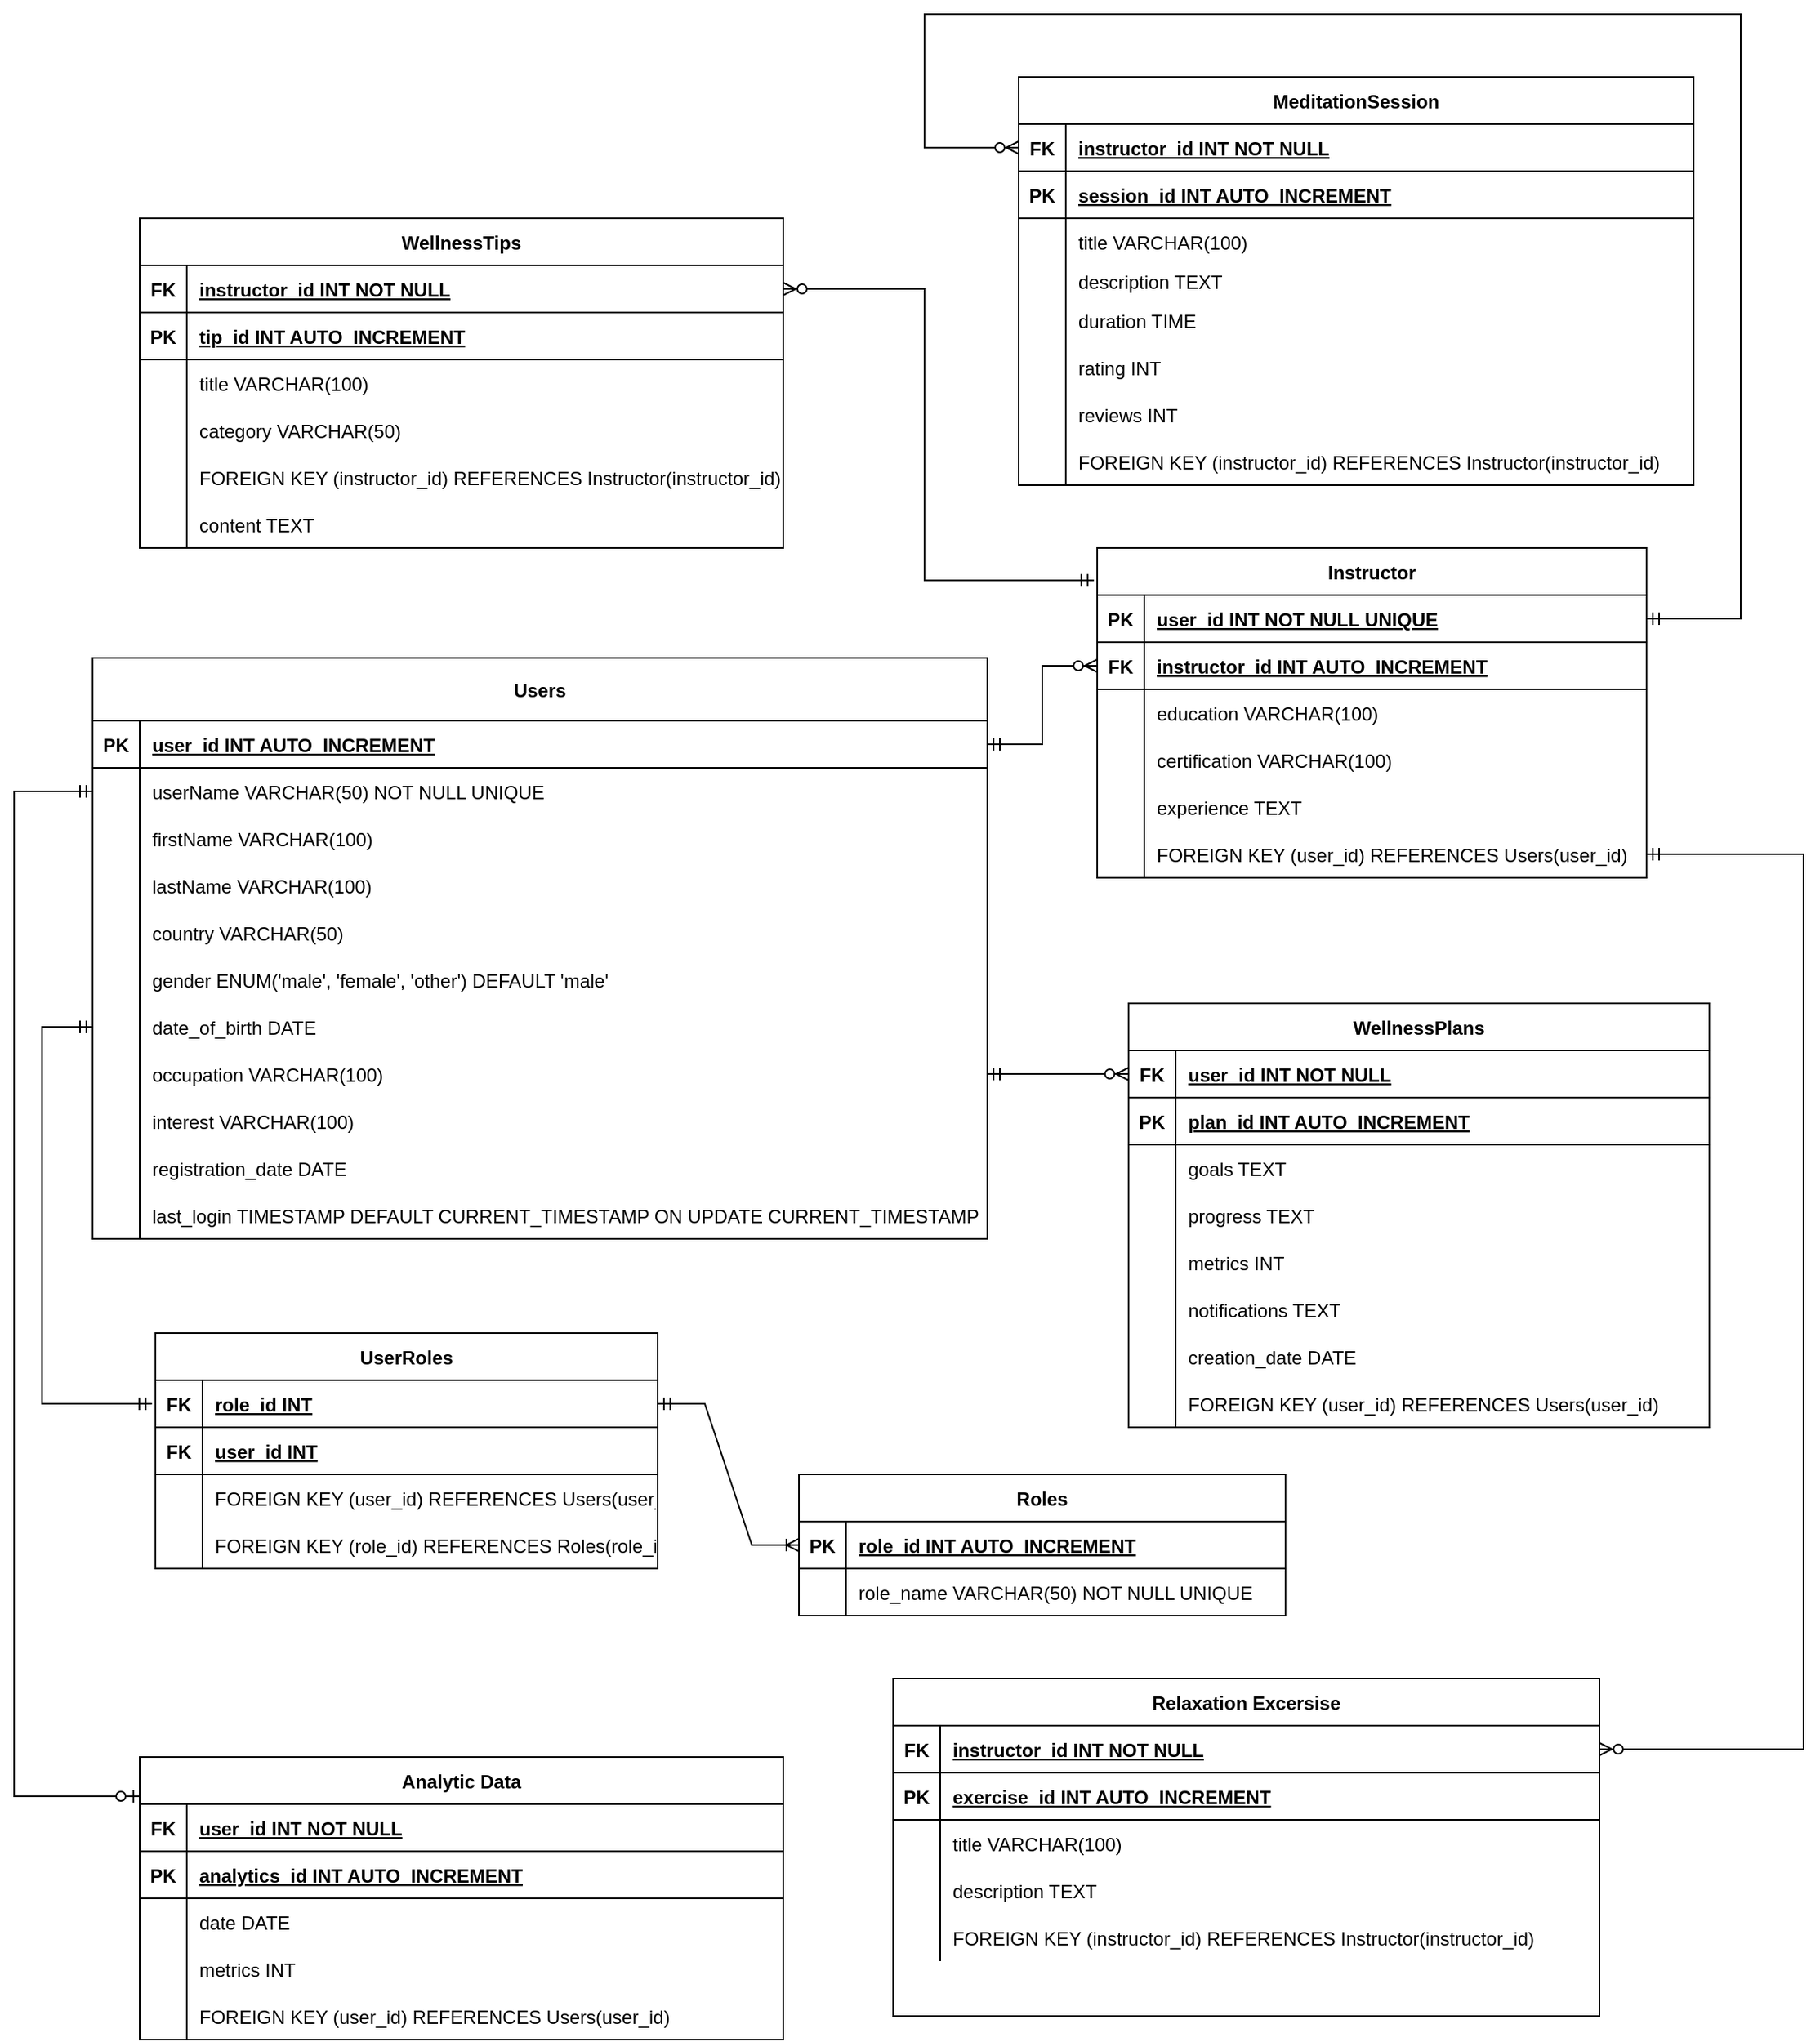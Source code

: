 <mxfile version="23.1.5" type="device">
  <diagram name="Page-1" id="DjEEXA06eKQ0TBGuTCZG">
    <mxGraphModel dx="4263" dy="2675" grid="1" gridSize="10" guides="1" tooltips="1" connect="1" arrows="1" fold="1" page="1" pageScale="1" pageWidth="850" pageHeight="1100" math="0" shadow="0">
      <root>
        <mxCell id="0" />
        <mxCell id="1" parent="0" />
        <mxCell id="4Werg2rgPkQOJEkbBUCW-1" value="Roles" style="shape=table;startSize=30;container=1;collapsible=1;childLayout=tableLayout;fixedRows=1;rowLines=0;fontStyle=1;align=center;resizeLast=1;" parent="1" vertex="1">
          <mxGeometry x="-100" y="-120" width="310" height="90" as="geometry" />
        </mxCell>
        <mxCell id="4Werg2rgPkQOJEkbBUCW-2" value="" style="shape=tableRow;horizontal=0;startSize=0;swimlaneHead=0;swimlaneBody=0;fillColor=none;collapsible=0;dropTarget=0;points=[[0,0.5],[1,0.5]];portConstraint=eastwest;strokeColor=inherit;top=0;left=0;right=0;bottom=1;" parent="4Werg2rgPkQOJEkbBUCW-1" vertex="1">
          <mxGeometry y="30" width="310" height="30" as="geometry" />
        </mxCell>
        <mxCell id="4Werg2rgPkQOJEkbBUCW-3" value="PK" style="shape=partialRectangle;overflow=hidden;connectable=0;fillColor=none;strokeColor=inherit;top=0;left=0;bottom=0;right=0;fontStyle=1;" parent="4Werg2rgPkQOJEkbBUCW-2" vertex="1">
          <mxGeometry width="30" height="30" as="geometry">
            <mxRectangle width="30" height="30" as="alternateBounds" />
          </mxGeometry>
        </mxCell>
        <mxCell id="4Werg2rgPkQOJEkbBUCW-4" value="role_id INT  AUTO_INCREMENT" style="shape=partialRectangle;overflow=hidden;connectable=0;fillColor=none;align=left;strokeColor=inherit;top=0;left=0;bottom=0;right=0;spacingLeft=6;fontStyle=5;" parent="4Werg2rgPkQOJEkbBUCW-2" vertex="1">
          <mxGeometry x="30" width="280" height="30" as="geometry">
            <mxRectangle width="280" height="30" as="alternateBounds" />
          </mxGeometry>
        </mxCell>
        <mxCell id="4Werg2rgPkQOJEkbBUCW-5" value="" style="shape=tableRow;horizontal=0;startSize=0;swimlaneHead=0;swimlaneBody=0;fillColor=none;collapsible=0;dropTarget=0;points=[[0,0.5],[1,0.5]];portConstraint=eastwest;strokeColor=inherit;top=0;left=0;right=0;bottom=0;" parent="4Werg2rgPkQOJEkbBUCW-1" vertex="1">
          <mxGeometry y="60" width="310" height="30" as="geometry" />
        </mxCell>
        <mxCell id="4Werg2rgPkQOJEkbBUCW-6" value="" style="shape=partialRectangle;overflow=hidden;connectable=0;fillColor=none;strokeColor=inherit;top=0;left=0;bottom=0;right=0;" parent="4Werg2rgPkQOJEkbBUCW-5" vertex="1">
          <mxGeometry width="30" height="30" as="geometry">
            <mxRectangle width="30" height="30" as="alternateBounds" />
          </mxGeometry>
        </mxCell>
        <mxCell id="4Werg2rgPkQOJEkbBUCW-7" value="role_name VARCHAR(50) NOT NULL UNIQUE" style="shape=partialRectangle;overflow=hidden;connectable=0;fillColor=none;align=left;strokeColor=inherit;top=0;left=0;bottom=0;right=0;spacingLeft=6;" parent="4Werg2rgPkQOJEkbBUCW-5" vertex="1">
          <mxGeometry x="30" width="280" height="30" as="geometry">
            <mxRectangle width="280" height="30" as="alternateBounds" />
          </mxGeometry>
        </mxCell>
        <mxCell id="4Werg2rgPkQOJEkbBUCW-8" value="Users" style="shape=table;startSize=40;container=1;collapsible=1;childLayout=tableLayout;fixedRows=1;rowLines=0;fontStyle=1;align=center;resizeLast=1;" parent="1" vertex="1">
          <mxGeometry x="-550" y="-640" width="570" height="370" as="geometry" />
        </mxCell>
        <mxCell id="4Werg2rgPkQOJEkbBUCW-9" value="" style="shape=tableRow;horizontal=0;startSize=0;swimlaneHead=0;swimlaneBody=0;fillColor=none;collapsible=0;dropTarget=0;points=[[0,0.5],[1,0.5]];portConstraint=eastwest;strokeColor=inherit;top=0;left=0;right=0;bottom=1;" parent="4Werg2rgPkQOJEkbBUCW-8" vertex="1">
          <mxGeometry y="40" width="570" height="30" as="geometry" />
        </mxCell>
        <mxCell id="4Werg2rgPkQOJEkbBUCW-10" value="PK" style="shape=partialRectangle;overflow=hidden;connectable=0;fillColor=none;strokeColor=inherit;top=0;left=0;bottom=0;right=0;fontStyle=1;" parent="4Werg2rgPkQOJEkbBUCW-9" vertex="1">
          <mxGeometry width="30" height="30" as="geometry">
            <mxRectangle width="30" height="30" as="alternateBounds" />
          </mxGeometry>
        </mxCell>
        <mxCell id="4Werg2rgPkQOJEkbBUCW-11" value="user_id INT  AUTO_INCREMENT" style="shape=partialRectangle;overflow=hidden;connectable=0;fillColor=none;align=left;strokeColor=inherit;top=0;left=0;bottom=0;right=0;spacingLeft=6;fontStyle=5;" parent="4Werg2rgPkQOJEkbBUCW-9" vertex="1">
          <mxGeometry x="30" width="540" height="30" as="geometry">
            <mxRectangle width="540" height="30" as="alternateBounds" />
          </mxGeometry>
        </mxCell>
        <mxCell id="4Werg2rgPkQOJEkbBUCW-12" value="" style="shape=tableRow;horizontal=0;startSize=0;swimlaneHead=0;swimlaneBody=0;fillColor=none;collapsible=0;dropTarget=0;points=[[0,0.5],[1,0.5]];portConstraint=eastwest;strokeColor=inherit;top=0;left=0;right=0;bottom=0;" parent="4Werg2rgPkQOJEkbBUCW-8" vertex="1">
          <mxGeometry y="70" width="570" height="30" as="geometry" />
        </mxCell>
        <mxCell id="4Werg2rgPkQOJEkbBUCW-13" value="" style="shape=partialRectangle;overflow=hidden;connectable=0;fillColor=none;strokeColor=inherit;top=0;left=0;bottom=0;right=0;" parent="4Werg2rgPkQOJEkbBUCW-12" vertex="1">
          <mxGeometry width="30" height="30" as="geometry">
            <mxRectangle width="30" height="30" as="alternateBounds" />
          </mxGeometry>
        </mxCell>
        <mxCell id="4Werg2rgPkQOJEkbBUCW-14" value="userName VARCHAR(50) NOT NULL UNIQUE" style="shape=partialRectangle;overflow=hidden;connectable=0;fillColor=none;align=left;strokeColor=inherit;top=0;left=0;bottom=0;right=0;spacingLeft=6;" parent="4Werg2rgPkQOJEkbBUCW-12" vertex="1">
          <mxGeometry x="30" width="540" height="30" as="geometry">
            <mxRectangle width="540" height="30" as="alternateBounds" />
          </mxGeometry>
        </mxCell>
        <mxCell id="4Werg2rgPkQOJEkbBUCW-15" value="" style="shape=tableRow;horizontal=0;startSize=0;swimlaneHead=0;swimlaneBody=0;fillColor=none;collapsible=0;dropTarget=0;points=[[0,0.5],[1,0.5]];portConstraint=eastwest;strokeColor=inherit;top=0;left=0;right=0;bottom=0;" parent="4Werg2rgPkQOJEkbBUCW-8" vertex="1">
          <mxGeometry y="100" width="570" height="30" as="geometry" />
        </mxCell>
        <mxCell id="4Werg2rgPkQOJEkbBUCW-16" value="" style="shape=partialRectangle;overflow=hidden;connectable=0;fillColor=none;strokeColor=inherit;top=0;left=0;bottom=0;right=0;" parent="4Werg2rgPkQOJEkbBUCW-15" vertex="1">
          <mxGeometry width="30" height="30" as="geometry">
            <mxRectangle width="30" height="30" as="alternateBounds" />
          </mxGeometry>
        </mxCell>
        <mxCell id="4Werg2rgPkQOJEkbBUCW-17" value="firstName VARCHAR(100)" style="shape=partialRectangle;overflow=hidden;connectable=0;fillColor=none;align=left;strokeColor=inherit;top=0;left=0;bottom=0;right=0;spacingLeft=6;" parent="4Werg2rgPkQOJEkbBUCW-15" vertex="1">
          <mxGeometry x="30" width="540" height="30" as="geometry">
            <mxRectangle width="540" height="30" as="alternateBounds" />
          </mxGeometry>
        </mxCell>
        <mxCell id="4Werg2rgPkQOJEkbBUCW-18" value="" style="shape=tableRow;horizontal=0;startSize=0;swimlaneHead=0;swimlaneBody=0;fillColor=none;collapsible=0;dropTarget=0;points=[[0,0.5],[1,0.5]];portConstraint=eastwest;strokeColor=inherit;top=0;left=0;right=0;bottom=0;" parent="4Werg2rgPkQOJEkbBUCW-8" vertex="1">
          <mxGeometry y="130" width="570" height="30" as="geometry" />
        </mxCell>
        <mxCell id="4Werg2rgPkQOJEkbBUCW-19" value="" style="shape=partialRectangle;overflow=hidden;connectable=0;fillColor=none;strokeColor=inherit;top=0;left=0;bottom=0;right=0;" parent="4Werg2rgPkQOJEkbBUCW-18" vertex="1">
          <mxGeometry width="30" height="30" as="geometry">
            <mxRectangle width="30" height="30" as="alternateBounds" />
          </mxGeometry>
        </mxCell>
        <mxCell id="4Werg2rgPkQOJEkbBUCW-20" value="lastName VARCHAR(100)" style="shape=partialRectangle;overflow=hidden;connectable=0;fillColor=none;align=left;strokeColor=inherit;top=0;left=0;bottom=0;right=0;spacingLeft=6;" parent="4Werg2rgPkQOJEkbBUCW-18" vertex="1">
          <mxGeometry x="30" width="540" height="30" as="geometry">
            <mxRectangle width="540" height="30" as="alternateBounds" />
          </mxGeometry>
        </mxCell>
        <mxCell id="4Werg2rgPkQOJEkbBUCW-21" value="" style="shape=tableRow;horizontal=0;startSize=0;swimlaneHead=0;swimlaneBody=0;fillColor=none;collapsible=0;dropTarget=0;points=[[0,0.5],[1,0.5]];portConstraint=eastwest;strokeColor=inherit;top=0;left=0;right=0;bottom=0;" parent="4Werg2rgPkQOJEkbBUCW-8" vertex="1">
          <mxGeometry y="160" width="570" height="30" as="geometry" />
        </mxCell>
        <mxCell id="4Werg2rgPkQOJEkbBUCW-22" value="" style="shape=partialRectangle;overflow=hidden;connectable=0;fillColor=none;strokeColor=inherit;top=0;left=0;bottom=0;right=0;" parent="4Werg2rgPkQOJEkbBUCW-21" vertex="1">
          <mxGeometry width="30" height="30" as="geometry">
            <mxRectangle width="30" height="30" as="alternateBounds" />
          </mxGeometry>
        </mxCell>
        <mxCell id="4Werg2rgPkQOJEkbBUCW-23" value="country VARCHAR(50)" style="shape=partialRectangle;overflow=hidden;connectable=0;fillColor=none;align=left;strokeColor=inherit;top=0;left=0;bottom=0;right=0;spacingLeft=6;" parent="4Werg2rgPkQOJEkbBUCW-21" vertex="1">
          <mxGeometry x="30" width="540" height="30" as="geometry">
            <mxRectangle width="540" height="30" as="alternateBounds" />
          </mxGeometry>
        </mxCell>
        <mxCell id="4Werg2rgPkQOJEkbBUCW-24" value="" style="shape=tableRow;horizontal=0;startSize=0;swimlaneHead=0;swimlaneBody=0;fillColor=none;collapsible=0;dropTarget=0;points=[[0,0.5],[1,0.5]];portConstraint=eastwest;strokeColor=inherit;top=0;left=0;right=0;bottom=0;" parent="4Werg2rgPkQOJEkbBUCW-8" vertex="1">
          <mxGeometry y="190" width="570" height="30" as="geometry" />
        </mxCell>
        <mxCell id="4Werg2rgPkQOJEkbBUCW-25" value="" style="shape=partialRectangle;overflow=hidden;connectable=0;fillColor=none;strokeColor=inherit;top=0;left=0;bottom=0;right=0;" parent="4Werg2rgPkQOJEkbBUCW-24" vertex="1">
          <mxGeometry width="30" height="30" as="geometry">
            <mxRectangle width="30" height="30" as="alternateBounds" />
          </mxGeometry>
        </mxCell>
        <mxCell id="4Werg2rgPkQOJEkbBUCW-26" value="gender ENUM(&#39;male&#39;, &#39;female&#39;, &#39;other&#39;) DEFAULT &#39;male&#39;" style="shape=partialRectangle;overflow=hidden;connectable=0;fillColor=none;align=left;strokeColor=inherit;top=0;left=0;bottom=0;right=0;spacingLeft=6;" parent="4Werg2rgPkQOJEkbBUCW-24" vertex="1">
          <mxGeometry x="30" width="540" height="30" as="geometry">
            <mxRectangle width="540" height="30" as="alternateBounds" />
          </mxGeometry>
        </mxCell>
        <mxCell id="4Werg2rgPkQOJEkbBUCW-27" value="" style="shape=tableRow;horizontal=0;startSize=0;swimlaneHead=0;swimlaneBody=0;fillColor=none;collapsible=0;dropTarget=0;points=[[0,0.5],[1,0.5]];portConstraint=eastwest;strokeColor=inherit;top=0;left=0;right=0;bottom=0;" parent="4Werg2rgPkQOJEkbBUCW-8" vertex="1">
          <mxGeometry y="220" width="570" height="30" as="geometry" />
        </mxCell>
        <mxCell id="4Werg2rgPkQOJEkbBUCW-28" value="" style="shape=partialRectangle;overflow=hidden;connectable=0;fillColor=none;strokeColor=inherit;top=0;left=0;bottom=0;right=0;" parent="4Werg2rgPkQOJEkbBUCW-27" vertex="1">
          <mxGeometry width="30" height="30" as="geometry">
            <mxRectangle width="30" height="30" as="alternateBounds" />
          </mxGeometry>
        </mxCell>
        <mxCell id="4Werg2rgPkQOJEkbBUCW-29" value="date_of_birth DATE" style="shape=partialRectangle;overflow=hidden;connectable=0;fillColor=none;align=left;strokeColor=inherit;top=0;left=0;bottom=0;right=0;spacingLeft=6;" parent="4Werg2rgPkQOJEkbBUCW-27" vertex="1">
          <mxGeometry x="30" width="540" height="30" as="geometry">
            <mxRectangle width="540" height="30" as="alternateBounds" />
          </mxGeometry>
        </mxCell>
        <mxCell id="4Werg2rgPkQOJEkbBUCW-30" value="" style="shape=tableRow;horizontal=0;startSize=0;swimlaneHead=0;swimlaneBody=0;fillColor=none;collapsible=0;dropTarget=0;points=[[0,0.5],[1,0.5]];portConstraint=eastwest;strokeColor=inherit;top=0;left=0;right=0;bottom=0;" parent="4Werg2rgPkQOJEkbBUCW-8" vertex="1">
          <mxGeometry y="250" width="570" height="30" as="geometry" />
        </mxCell>
        <mxCell id="4Werg2rgPkQOJEkbBUCW-31" value="" style="shape=partialRectangle;overflow=hidden;connectable=0;fillColor=none;strokeColor=inherit;top=0;left=0;bottom=0;right=0;" parent="4Werg2rgPkQOJEkbBUCW-30" vertex="1">
          <mxGeometry width="30" height="30" as="geometry">
            <mxRectangle width="30" height="30" as="alternateBounds" />
          </mxGeometry>
        </mxCell>
        <mxCell id="4Werg2rgPkQOJEkbBUCW-32" value="occupation VARCHAR(100)" style="shape=partialRectangle;overflow=hidden;connectable=0;fillColor=none;align=left;strokeColor=inherit;top=0;left=0;bottom=0;right=0;spacingLeft=6;" parent="4Werg2rgPkQOJEkbBUCW-30" vertex="1">
          <mxGeometry x="30" width="540" height="30" as="geometry">
            <mxRectangle width="540" height="30" as="alternateBounds" />
          </mxGeometry>
        </mxCell>
        <mxCell id="4Werg2rgPkQOJEkbBUCW-33" value="" style="shape=tableRow;horizontal=0;startSize=0;swimlaneHead=0;swimlaneBody=0;fillColor=none;collapsible=0;dropTarget=0;points=[[0,0.5],[1,0.5]];portConstraint=eastwest;strokeColor=inherit;top=0;left=0;right=0;bottom=0;" parent="4Werg2rgPkQOJEkbBUCW-8" vertex="1">
          <mxGeometry y="280" width="570" height="30" as="geometry" />
        </mxCell>
        <mxCell id="4Werg2rgPkQOJEkbBUCW-34" value="" style="shape=partialRectangle;overflow=hidden;connectable=0;fillColor=none;strokeColor=inherit;top=0;left=0;bottom=0;right=0;" parent="4Werg2rgPkQOJEkbBUCW-33" vertex="1">
          <mxGeometry width="30" height="30" as="geometry">
            <mxRectangle width="30" height="30" as="alternateBounds" />
          </mxGeometry>
        </mxCell>
        <mxCell id="4Werg2rgPkQOJEkbBUCW-35" value="interest VARCHAR(100)" style="shape=partialRectangle;overflow=hidden;connectable=0;fillColor=none;align=left;strokeColor=inherit;top=0;left=0;bottom=0;right=0;spacingLeft=6;" parent="4Werg2rgPkQOJEkbBUCW-33" vertex="1">
          <mxGeometry x="30" width="540" height="30" as="geometry">
            <mxRectangle width="540" height="30" as="alternateBounds" />
          </mxGeometry>
        </mxCell>
        <mxCell id="4Werg2rgPkQOJEkbBUCW-36" value="" style="shape=tableRow;horizontal=0;startSize=0;swimlaneHead=0;swimlaneBody=0;fillColor=none;collapsible=0;dropTarget=0;points=[[0,0.5],[1,0.5]];portConstraint=eastwest;strokeColor=inherit;top=0;left=0;right=0;bottom=0;" parent="4Werg2rgPkQOJEkbBUCW-8" vertex="1">
          <mxGeometry y="310" width="570" height="30" as="geometry" />
        </mxCell>
        <mxCell id="4Werg2rgPkQOJEkbBUCW-37" value="" style="shape=partialRectangle;overflow=hidden;connectable=0;fillColor=none;strokeColor=inherit;top=0;left=0;bottom=0;right=0;" parent="4Werg2rgPkQOJEkbBUCW-36" vertex="1">
          <mxGeometry width="30" height="30" as="geometry">
            <mxRectangle width="30" height="30" as="alternateBounds" />
          </mxGeometry>
        </mxCell>
        <mxCell id="4Werg2rgPkQOJEkbBUCW-38" value="registration_date DATE" style="shape=partialRectangle;overflow=hidden;connectable=0;fillColor=none;align=left;strokeColor=inherit;top=0;left=0;bottom=0;right=0;spacingLeft=6;" parent="4Werg2rgPkQOJEkbBUCW-36" vertex="1">
          <mxGeometry x="30" width="540" height="30" as="geometry">
            <mxRectangle width="540" height="30" as="alternateBounds" />
          </mxGeometry>
        </mxCell>
        <mxCell id="4Werg2rgPkQOJEkbBUCW-39" value="" style="shape=tableRow;horizontal=0;startSize=0;swimlaneHead=0;swimlaneBody=0;fillColor=none;collapsible=0;dropTarget=0;points=[[0,0.5],[1,0.5]];portConstraint=eastwest;strokeColor=inherit;top=0;left=0;right=0;bottom=0;" parent="4Werg2rgPkQOJEkbBUCW-8" vertex="1">
          <mxGeometry y="340" width="570" height="30" as="geometry" />
        </mxCell>
        <mxCell id="4Werg2rgPkQOJEkbBUCW-40" value="" style="shape=partialRectangle;overflow=hidden;connectable=0;fillColor=none;strokeColor=inherit;top=0;left=0;bottom=0;right=0;" parent="4Werg2rgPkQOJEkbBUCW-39" vertex="1">
          <mxGeometry width="30" height="30" as="geometry">
            <mxRectangle width="30" height="30" as="alternateBounds" />
          </mxGeometry>
        </mxCell>
        <mxCell id="4Werg2rgPkQOJEkbBUCW-41" value="last_login TIMESTAMP DEFAULT CURRENT_TIMESTAMP ON UPDATE CURRENT_TIMESTAMP" style="shape=partialRectangle;overflow=hidden;connectable=0;fillColor=none;align=left;strokeColor=inherit;top=0;left=0;bottom=0;right=0;spacingLeft=6;" parent="4Werg2rgPkQOJEkbBUCW-39" vertex="1">
          <mxGeometry x="30" width="540" height="30" as="geometry">
            <mxRectangle width="540" height="30" as="alternateBounds" />
          </mxGeometry>
        </mxCell>
        <mxCell id="4Werg2rgPkQOJEkbBUCW-42" value="Instructor" style="shape=table;startSize=30;container=1;collapsible=1;childLayout=tableLayout;fixedRows=1;rowLines=0;fontStyle=1;align=center;resizeLast=1;" parent="1" vertex="1">
          <mxGeometry x="90" y="-710" width="350" height="210" as="geometry" />
        </mxCell>
        <mxCell id="4Werg2rgPkQOJEkbBUCW-43" value="" style="shape=tableRow;horizontal=0;startSize=0;swimlaneHead=0;swimlaneBody=0;fillColor=none;collapsible=0;dropTarget=0;points=[[0,0.5],[1,0.5]];portConstraint=eastwest;strokeColor=inherit;top=0;left=0;right=0;bottom=1;" parent="4Werg2rgPkQOJEkbBUCW-42" vertex="1">
          <mxGeometry y="30" width="350" height="30" as="geometry" />
        </mxCell>
        <mxCell id="4Werg2rgPkQOJEkbBUCW-44" value="PK" style="shape=partialRectangle;overflow=hidden;connectable=0;fillColor=none;strokeColor=inherit;top=0;left=0;bottom=0;right=0;fontStyle=1;" parent="4Werg2rgPkQOJEkbBUCW-43" vertex="1">
          <mxGeometry width="30" height="30" as="geometry">
            <mxRectangle width="30" height="30" as="alternateBounds" />
          </mxGeometry>
        </mxCell>
        <mxCell id="4Werg2rgPkQOJEkbBUCW-45" value="user_id INT NOT NULL UNIQUE" style="shape=partialRectangle;overflow=hidden;connectable=0;fillColor=none;align=left;strokeColor=inherit;top=0;left=0;bottom=0;right=0;spacingLeft=6;fontStyle=5;" parent="4Werg2rgPkQOJEkbBUCW-43" vertex="1">
          <mxGeometry x="30" width="320" height="30" as="geometry">
            <mxRectangle width="320" height="30" as="alternateBounds" />
          </mxGeometry>
        </mxCell>
        <mxCell id="4Werg2rgPkQOJEkbBUCW-46" value="" style="shape=tableRow;horizontal=0;startSize=0;swimlaneHead=0;swimlaneBody=0;fillColor=none;collapsible=0;dropTarget=0;points=[[0,0.5],[1,0.5]];portConstraint=eastwest;strokeColor=inherit;top=0;left=0;right=0;bottom=1;" parent="4Werg2rgPkQOJEkbBUCW-42" vertex="1">
          <mxGeometry y="60" width="350" height="30" as="geometry" />
        </mxCell>
        <mxCell id="4Werg2rgPkQOJEkbBUCW-47" value="FK" style="shape=partialRectangle;overflow=hidden;connectable=0;fillColor=none;strokeColor=inherit;top=0;left=0;bottom=0;right=0;fontStyle=1;" parent="4Werg2rgPkQOJEkbBUCW-46" vertex="1">
          <mxGeometry width="30" height="30" as="geometry">
            <mxRectangle width="30" height="30" as="alternateBounds" />
          </mxGeometry>
        </mxCell>
        <mxCell id="4Werg2rgPkQOJEkbBUCW-48" value="instructor_id INT  AUTO_INCREMENT" style="shape=partialRectangle;overflow=hidden;connectable=0;fillColor=none;align=left;strokeColor=inherit;top=0;left=0;bottom=0;right=0;spacingLeft=6;fontStyle=5;" parent="4Werg2rgPkQOJEkbBUCW-46" vertex="1">
          <mxGeometry x="30" width="320" height="30" as="geometry">
            <mxRectangle width="320" height="30" as="alternateBounds" />
          </mxGeometry>
        </mxCell>
        <mxCell id="4Werg2rgPkQOJEkbBUCW-49" value="" style="shape=tableRow;horizontal=0;startSize=0;swimlaneHead=0;swimlaneBody=0;fillColor=none;collapsible=0;dropTarget=0;points=[[0,0.5],[1,0.5]];portConstraint=eastwest;strokeColor=inherit;top=0;left=0;right=0;bottom=0;" parent="4Werg2rgPkQOJEkbBUCW-42" vertex="1">
          <mxGeometry y="90" width="350" height="30" as="geometry" />
        </mxCell>
        <mxCell id="4Werg2rgPkQOJEkbBUCW-50" value="" style="shape=partialRectangle;overflow=hidden;connectable=0;fillColor=none;strokeColor=inherit;top=0;left=0;bottom=0;right=0;" parent="4Werg2rgPkQOJEkbBUCW-49" vertex="1">
          <mxGeometry width="30" height="30" as="geometry">
            <mxRectangle width="30" height="30" as="alternateBounds" />
          </mxGeometry>
        </mxCell>
        <mxCell id="4Werg2rgPkQOJEkbBUCW-51" value="education VARCHAR(100)" style="shape=partialRectangle;overflow=hidden;connectable=0;fillColor=none;align=left;strokeColor=inherit;top=0;left=0;bottom=0;right=0;spacingLeft=6;" parent="4Werg2rgPkQOJEkbBUCW-49" vertex="1">
          <mxGeometry x="30" width="320" height="30" as="geometry">
            <mxRectangle width="320" height="30" as="alternateBounds" />
          </mxGeometry>
        </mxCell>
        <mxCell id="4Werg2rgPkQOJEkbBUCW-52" value="" style="shape=tableRow;horizontal=0;startSize=0;swimlaneHead=0;swimlaneBody=0;fillColor=none;collapsible=0;dropTarget=0;points=[[0,0.5],[1,0.5]];portConstraint=eastwest;strokeColor=inherit;top=0;left=0;right=0;bottom=0;" parent="4Werg2rgPkQOJEkbBUCW-42" vertex="1">
          <mxGeometry y="120" width="350" height="30" as="geometry" />
        </mxCell>
        <mxCell id="4Werg2rgPkQOJEkbBUCW-53" value="" style="shape=partialRectangle;overflow=hidden;connectable=0;fillColor=none;strokeColor=inherit;top=0;left=0;bottom=0;right=0;" parent="4Werg2rgPkQOJEkbBUCW-52" vertex="1">
          <mxGeometry width="30" height="30" as="geometry">
            <mxRectangle width="30" height="30" as="alternateBounds" />
          </mxGeometry>
        </mxCell>
        <mxCell id="4Werg2rgPkQOJEkbBUCW-54" value="certification VARCHAR(100)" style="shape=partialRectangle;overflow=hidden;connectable=0;fillColor=none;align=left;strokeColor=inherit;top=0;left=0;bottom=0;right=0;spacingLeft=6;" parent="4Werg2rgPkQOJEkbBUCW-52" vertex="1">
          <mxGeometry x="30" width="320" height="30" as="geometry">
            <mxRectangle width="320" height="30" as="alternateBounds" />
          </mxGeometry>
        </mxCell>
        <mxCell id="4Werg2rgPkQOJEkbBUCW-55" value="" style="shape=tableRow;horizontal=0;startSize=0;swimlaneHead=0;swimlaneBody=0;fillColor=none;collapsible=0;dropTarget=0;points=[[0,0.5],[1,0.5]];portConstraint=eastwest;strokeColor=inherit;top=0;left=0;right=0;bottom=0;" parent="4Werg2rgPkQOJEkbBUCW-42" vertex="1">
          <mxGeometry y="150" width="350" height="30" as="geometry" />
        </mxCell>
        <mxCell id="4Werg2rgPkQOJEkbBUCW-56" value="" style="shape=partialRectangle;overflow=hidden;connectable=0;fillColor=none;strokeColor=inherit;top=0;left=0;bottom=0;right=0;" parent="4Werg2rgPkQOJEkbBUCW-55" vertex="1">
          <mxGeometry width="30" height="30" as="geometry">
            <mxRectangle width="30" height="30" as="alternateBounds" />
          </mxGeometry>
        </mxCell>
        <mxCell id="4Werg2rgPkQOJEkbBUCW-57" value="experience TEXT" style="shape=partialRectangle;overflow=hidden;connectable=0;fillColor=none;align=left;strokeColor=inherit;top=0;left=0;bottom=0;right=0;spacingLeft=6;" parent="4Werg2rgPkQOJEkbBUCW-55" vertex="1">
          <mxGeometry x="30" width="320" height="30" as="geometry">
            <mxRectangle width="320" height="30" as="alternateBounds" />
          </mxGeometry>
        </mxCell>
        <mxCell id="4Werg2rgPkQOJEkbBUCW-58" value="" style="shape=tableRow;horizontal=0;startSize=0;swimlaneHead=0;swimlaneBody=0;fillColor=none;collapsible=0;dropTarget=0;points=[[0,0.5],[1,0.5]];portConstraint=eastwest;strokeColor=inherit;top=0;left=0;right=0;bottom=0;" parent="4Werg2rgPkQOJEkbBUCW-42" vertex="1">
          <mxGeometry y="180" width="350" height="30" as="geometry" />
        </mxCell>
        <mxCell id="4Werg2rgPkQOJEkbBUCW-59" value="" style="shape=partialRectangle;overflow=hidden;connectable=0;fillColor=none;strokeColor=inherit;top=0;left=0;bottom=0;right=0;" parent="4Werg2rgPkQOJEkbBUCW-58" vertex="1">
          <mxGeometry width="30" height="30" as="geometry">
            <mxRectangle width="30" height="30" as="alternateBounds" />
          </mxGeometry>
        </mxCell>
        <mxCell id="4Werg2rgPkQOJEkbBUCW-60" value="FOREIGN KEY (user_id) REFERENCES Users(user_id)" style="shape=partialRectangle;overflow=hidden;connectable=0;fillColor=none;align=left;strokeColor=inherit;top=0;left=0;bottom=0;right=0;spacingLeft=6;" parent="4Werg2rgPkQOJEkbBUCW-58" vertex="1">
          <mxGeometry x="30" width="320" height="30" as="geometry">
            <mxRectangle width="320" height="30" as="alternateBounds" />
          </mxGeometry>
        </mxCell>
        <mxCell id="4Werg2rgPkQOJEkbBUCW-61" value="UserRoles" style="shape=table;startSize=30;container=1;collapsible=1;childLayout=tableLayout;fixedRows=1;rowLines=0;fontStyle=1;align=center;resizeLast=1;" parent="1" vertex="1">
          <mxGeometry x="-510" y="-210" width="320" height="150" as="geometry" />
        </mxCell>
        <mxCell id="4Werg2rgPkQOJEkbBUCW-62" value="" style="shape=tableRow;horizontal=0;startSize=0;swimlaneHead=0;swimlaneBody=0;fillColor=none;collapsible=0;dropTarget=0;points=[[0,0.5],[1,0.5]];portConstraint=eastwest;strokeColor=inherit;top=0;left=0;right=0;bottom=1;" parent="4Werg2rgPkQOJEkbBUCW-61" vertex="1">
          <mxGeometry y="30" width="320" height="30" as="geometry" />
        </mxCell>
        <mxCell id="4Werg2rgPkQOJEkbBUCW-63" value="FK" style="shape=partialRectangle;overflow=hidden;connectable=0;fillColor=none;strokeColor=inherit;top=0;left=0;bottom=0;right=0;fontStyle=1;" parent="4Werg2rgPkQOJEkbBUCW-62" vertex="1">
          <mxGeometry width="30" height="30" as="geometry">
            <mxRectangle width="30" height="30" as="alternateBounds" />
          </mxGeometry>
        </mxCell>
        <mxCell id="4Werg2rgPkQOJEkbBUCW-64" value="role_id INT" style="shape=partialRectangle;overflow=hidden;connectable=0;fillColor=none;align=left;strokeColor=inherit;top=0;left=0;bottom=0;right=0;spacingLeft=6;fontStyle=5;" parent="4Werg2rgPkQOJEkbBUCW-62" vertex="1">
          <mxGeometry x="30" width="290" height="30" as="geometry">
            <mxRectangle width="290" height="30" as="alternateBounds" />
          </mxGeometry>
        </mxCell>
        <mxCell id="4Werg2rgPkQOJEkbBUCW-65" value="" style="shape=tableRow;horizontal=0;startSize=0;swimlaneHead=0;swimlaneBody=0;fillColor=none;collapsible=0;dropTarget=0;points=[[0,0.5],[1,0.5]];portConstraint=eastwest;strokeColor=inherit;top=0;left=0;right=0;bottom=1;" parent="4Werg2rgPkQOJEkbBUCW-61" vertex="1">
          <mxGeometry y="60" width="320" height="30" as="geometry" />
        </mxCell>
        <mxCell id="4Werg2rgPkQOJEkbBUCW-66" value="FK" style="shape=partialRectangle;overflow=hidden;connectable=0;fillColor=none;strokeColor=inherit;top=0;left=0;bottom=0;right=0;fontStyle=1;" parent="4Werg2rgPkQOJEkbBUCW-65" vertex="1">
          <mxGeometry width="30" height="30" as="geometry">
            <mxRectangle width="30" height="30" as="alternateBounds" />
          </mxGeometry>
        </mxCell>
        <mxCell id="4Werg2rgPkQOJEkbBUCW-67" value="user_id INT" style="shape=partialRectangle;overflow=hidden;connectable=0;fillColor=none;align=left;strokeColor=inherit;top=0;left=0;bottom=0;right=0;spacingLeft=6;fontStyle=5;" parent="4Werg2rgPkQOJEkbBUCW-65" vertex="1">
          <mxGeometry x="30" width="290" height="30" as="geometry">
            <mxRectangle width="290" height="30" as="alternateBounds" />
          </mxGeometry>
        </mxCell>
        <mxCell id="4Werg2rgPkQOJEkbBUCW-68" value="" style="shape=tableRow;horizontal=0;startSize=0;swimlaneHead=0;swimlaneBody=0;fillColor=none;collapsible=0;dropTarget=0;points=[[0,0.5],[1,0.5]];portConstraint=eastwest;strokeColor=inherit;top=0;left=0;right=0;bottom=0;" parent="4Werg2rgPkQOJEkbBUCW-61" vertex="1">
          <mxGeometry y="90" width="320" height="30" as="geometry" />
        </mxCell>
        <mxCell id="4Werg2rgPkQOJEkbBUCW-69" value="" style="shape=partialRectangle;overflow=hidden;connectable=0;fillColor=none;strokeColor=inherit;top=0;left=0;bottom=0;right=0;" parent="4Werg2rgPkQOJEkbBUCW-68" vertex="1">
          <mxGeometry width="30" height="30" as="geometry">
            <mxRectangle width="30" height="30" as="alternateBounds" />
          </mxGeometry>
        </mxCell>
        <mxCell id="4Werg2rgPkQOJEkbBUCW-70" value="FOREIGN KEY (user_id) REFERENCES Users(user_id)" style="shape=partialRectangle;overflow=hidden;connectable=0;fillColor=none;align=left;strokeColor=inherit;top=0;left=0;bottom=0;right=0;spacingLeft=6;" parent="4Werg2rgPkQOJEkbBUCW-68" vertex="1">
          <mxGeometry x="30" width="290" height="30" as="geometry">
            <mxRectangle width="290" height="30" as="alternateBounds" />
          </mxGeometry>
        </mxCell>
        <mxCell id="4Werg2rgPkQOJEkbBUCW-71" value="" style="shape=tableRow;horizontal=0;startSize=0;swimlaneHead=0;swimlaneBody=0;fillColor=none;collapsible=0;dropTarget=0;points=[[0,0.5],[1,0.5]];portConstraint=eastwest;strokeColor=inherit;top=0;left=0;right=0;bottom=0;" parent="4Werg2rgPkQOJEkbBUCW-61" vertex="1">
          <mxGeometry y="120" width="320" height="30" as="geometry" />
        </mxCell>
        <mxCell id="4Werg2rgPkQOJEkbBUCW-72" value="" style="shape=partialRectangle;overflow=hidden;connectable=0;fillColor=none;strokeColor=inherit;top=0;left=0;bottom=0;right=0;" parent="4Werg2rgPkQOJEkbBUCW-71" vertex="1">
          <mxGeometry width="30" height="30" as="geometry">
            <mxRectangle width="30" height="30" as="alternateBounds" />
          </mxGeometry>
        </mxCell>
        <mxCell id="4Werg2rgPkQOJEkbBUCW-73" value="FOREIGN KEY (role_id) REFERENCES Roles(role_id)" style="shape=partialRectangle;overflow=hidden;connectable=0;fillColor=none;align=left;strokeColor=inherit;top=0;left=0;bottom=0;right=0;spacingLeft=6;" parent="4Werg2rgPkQOJEkbBUCW-71" vertex="1">
          <mxGeometry x="30" width="290" height="30" as="geometry">
            <mxRectangle width="290" height="30" as="alternateBounds" />
          </mxGeometry>
        </mxCell>
        <mxCell id="4Werg2rgPkQOJEkbBUCW-74" value="MeditationSession" style="shape=table;startSize=30;container=1;collapsible=1;childLayout=tableLayout;fixedRows=1;rowLines=0;fontStyle=1;align=center;resizeLast=1;" parent="1" vertex="1">
          <mxGeometry x="40" y="-1010" width="430" height="260" as="geometry" />
        </mxCell>
        <mxCell id="4Werg2rgPkQOJEkbBUCW-75" value="" style="shape=tableRow;horizontal=0;startSize=0;swimlaneHead=0;swimlaneBody=0;fillColor=none;collapsible=0;dropTarget=0;points=[[0,0.5],[1,0.5]];portConstraint=eastwest;strokeColor=inherit;top=0;left=0;right=0;bottom=1;" parent="4Werg2rgPkQOJEkbBUCW-74" vertex="1">
          <mxGeometry y="30" width="430" height="30" as="geometry" />
        </mxCell>
        <mxCell id="4Werg2rgPkQOJEkbBUCW-76" value="FK" style="shape=partialRectangle;overflow=hidden;connectable=0;fillColor=none;strokeColor=inherit;top=0;left=0;bottom=0;right=0;fontStyle=1;" parent="4Werg2rgPkQOJEkbBUCW-75" vertex="1">
          <mxGeometry width="30" height="30" as="geometry">
            <mxRectangle width="30" height="30" as="alternateBounds" />
          </mxGeometry>
        </mxCell>
        <mxCell id="4Werg2rgPkQOJEkbBUCW-77" value="instructor_id INT NOT NULL" style="shape=partialRectangle;overflow=hidden;connectable=0;fillColor=none;align=left;strokeColor=inherit;top=0;left=0;bottom=0;right=0;spacingLeft=6;fontStyle=5;" parent="4Werg2rgPkQOJEkbBUCW-75" vertex="1">
          <mxGeometry x="30" width="400" height="30" as="geometry">
            <mxRectangle width="400" height="30" as="alternateBounds" />
          </mxGeometry>
        </mxCell>
        <mxCell id="4Werg2rgPkQOJEkbBUCW-78" value="" style="shape=tableRow;horizontal=0;startSize=0;swimlaneHead=0;swimlaneBody=0;fillColor=none;collapsible=0;dropTarget=0;points=[[0,0.5],[1,0.5]];portConstraint=eastwest;strokeColor=inherit;top=0;left=0;right=0;bottom=1;" parent="4Werg2rgPkQOJEkbBUCW-74" vertex="1">
          <mxGeometry y="60" width="430" height="30" as="geometry" />
        </mxCell>
        <mxCell id="4Werg2rgPkQOJEkbBUCW-79" value="PK" style="shape=partialRectangle;overflow=hidden;connectable=0;fillColor=none;strokeColor=inherit;top=0;left=0;bottom=0;right=0;fontStyle=1;" parent="4Werg2rgPkQOJEkbBUCW-78" vertex="1">
          <mxGeometry width="30" height="30" as="geometry">
            <mxRectangle width="30" height="30" as="alternateBounds" />
          </mxGeometry>
        </mxCell>
        <mxCell id="4Werg2rgPkQOJEkbBUCW-80" value="session_id INT  AUTO_INCREMENT" style="shape=partialRectangle;overflow=hidden;connectable=0;fillColor=none;align=left;strokeColor=inherit;top=0;left=0;bottom=0;right=0;spacingLeft=6;fontStyle=5;" parent="4Werg2rgPkQOJEkbBUCW-78" vertex="1">
          <mxGeometry x="30" width="400" height="30" as="geometry">
            <mxRectangle width="400" height="30" as="alternateBounds" />
          </mxGeometry>
        </mxCell>
        <mxCell id="4Werg2rgPkQOJEkbBUCW-81" value="" style="shape=tableRow;horizontal=0;startSize=0;swimlaneHead=0;swimlaneBody=0;fillColor=none;collapsible=0;dropTarget=0;points=[[0,0.5],[1,0.5]];portConstraint=eastwest;strokeColor=inherit;top=0;left=0;right=0;bottom=0;" parent="4Werg2rgPkQOJEkbBUCW-74" vertex="1">
          <mxGeometry y="90" width="430" height="30" as="geometry" />
        </mxCell>
        <mxCell id="4Werg2rgPkQOJEkbBUCW-82" value="" style="shape=partialRectangle;overflow=hidden;connectable=0;fillColor=none;strokeColor=inherit;top=0;left=0;bottom=0;right=0;" parent="4Werg2rgPkQOJEkbBUCW-81" vertex="1">
          <mxGeometry width="30" height="30" as="geometry">
            <mxRectangle width="30" height="30" as="alternateBounds" />
          </mxGeometry>
        </mxCell>
        <mxCell id="4Werg2rgPkQOJEkbBUCW-83" value="title VARCHAR(100)" style="shape=partialRectangle;overflow=hidden;connectable=0;fillColor=none;align=left;strokeColor=inherit;top=0;left=0;bottom=0;right=0;spacingLeft=6;" parent="4Werg2rgPkQOJEkbBUCW-81" vertex="1">
          <mxGeometry x="30" width="400" height="30" as="geometry">
            <mxRectangle width="400" height="30" as="alternateBounds" />
          </mxGeometry>
        </mxCell>
        <mxCell id="4Werg2rgPkQOJEkbBUCW-84" value="" style="shape=tableRow;horizontal=0;startSize=0;swimlaneHead=0;swimlaneBody=0;fillColor=none;collapsible=0;dropTarget=0;points=[[0,0.5],[1,0.5]];portConstraint=eastwest;strokeColor=inherit;top=0;left=0;right=0;bottom=0;" parent="4Werg2rgPkQOJEkbBUCW-74" vertex="1">
          <mxGeometry y="120" width="430" height="20" as="geometry" />
        </mxCell>
        <mxCell id="4Werg2rgPkQOJEkbBUCW-85" value="" style="shape=partialRectangle;overflow=hidden;connectable=0;fillColor=none;strokeColor=inherit;top=0;left=0;bottom=0;right=0;" parent="4Werg2rgPkQOJEkbBUCW-84" vertex="1">
          <mxGeometry width="30" height="20" as="geometry">
            <mxRectangle width="30" height="20" as="alternateBounds" />
          </mxGeometry>
        </mxCell>
        <mxCell id="4Werg2rgPkQOJEkbBUCW-86" value="description TEXT" style="shape=partialRectangle;overflow=hidden;connectable=0;fillColor=none;align=left;strokeColor=inherit;top=0;left=0;bottom=0;right=0;spacingLeft=6;" parent="4Werg2rgPkQOJEkbBUCW-84" vertex="1">
          <mxGeometry x="30" width="400" height="20" as="geometry">
            <mxRectangle width="400" height="20" as="alternateBounds" />
          </mxGeometry>
        </mxCell>
        <mxCell id="4Werg2rgPkQOJEkbBUCW-87" value="" style="shape=tableRow;horizontal=0;startSize=0;swimlaneHead=0;swimlaneBody=0;fillColor=none;collapsible=0;dropTarget=0;points=[[0,0.5],[1,0.5]];portConstraint=eastwest;strokeColor=inherit;top=0;left=0;right=0;bottom=0;" parent="4Werg2rgPkQOJEkbBUCW-74" vertex="1">
          <mxGeometry y="140" width="430" height="30" as="geometry" />
        </mxCell>
        <mxCell id="4Werg2rgPkQOJEkbBUCW-88" value="" style="shape=partialRectangle;overflow=hidden;connectable=0;fillColor=none;strokeColor=inherit;top=0;left=0;bottom=0;right=0;" parent="4Werg2rgPkQOJEkbBUCW-87" vertex="1">
          <mxGeometry width="30" height="30" as="geometry">
            <mxRectangle width="30" height="30" as="alternateBounds" />
          </mxGeometry>
        </mxCell>
        <mxCell id="4Werg2rgPkQOJEkbBUCW-89" value="duration TIME" style="shape=partialRectangle;overflow=hidden;connectable=0;fillColor=none;align=left;strokeColor=inherit;top=0;left=0;bottom=0;right=0;spacingLeft=6;" parent="4Werg2rgPkQOJEkbBUCW-87" vertex="1">
          <mxGeometry x="30" width="400" height="30" as="geometry">
            <mxRectangle width="400" height="30" as="alternateBounds" />
          </mxGeometry>
        </mxCell>
        <mxCell id="4Werg2rgPkQOJEkbBUCW-90" value="" style="shape=tableRow;horizontal=0;startSize=0;swimlaneHead=0;swimlaneBody=0;fillColor=none;collapsible=0;dropTarget=0;points=[[0,0.5],[1,0.5]];portConstraint=eastwest;strokeColor=inherit;top=0;left=0;right=0;bottom=0;" parent="4Werg2rgPkQOJEkbBUCW-74" vertex="1">
          <mxGeometry y="170" width="430" height="30" as="geometry" />
        </mxCell>
        <mxCell id="4Werg2rgPkQOJEkbBUCW-91" value="" style="shape=partialRectangle;overflow=hidden;connectable=0;fillColor=none;strokeColor=inherit;top=0;left=0;bottom=0;right=0;" parent="4Werg2rgPkQOJEkbBUCW-90" vertex="1">
          <mxGeometry width="30" height="30" as="geometry">
            <mxRectangle width="30" height="30" as="alternateBounds" />
          </mxGeometry>
        </mxCell>
        <mxCell id="4Werg2rgPkQOJEkbBUCW-92" value="rating INT" style="shape=partialRectangle;overflow=hidden;connectable=0;fillColor=none;align=left;strokeColor=inherit;top=0;left=0;bottom=0;right=0;spacingLeft=6;" parent="4Werg2rgPkQOJEkbBUCW-90" vertex="1">
          <mxGeometry x="30" width="400" height="30" as="geometry">
            <mxRectangle width="400" height="30" as="alternateBounds" />
          </mxGeometry>
        </mxCell>
        <mxCell id="4Werg2rgPkQOJEkbBUCW-93" value="" style="shape=tableRow;horizontal=0;startSize=0;swimlaneHead=0;swimlaneBody=0;fillColor=none;collapsible=0;dropTarget=0;points=[[0,0.5],[1,0.5]];portConstraint=eastwest;strokeColor=inherit;top=0;left=0;right=0;bottom=0;" parent="4Werg2rgPkQOJEkbBUCW-74" vertex="1">
          <mxGeometry y="200" width="430" height="30" as="geometry" />
        </mxCell>
        <mxCell id="4Werg2rgPkQOJEkbBUCW-94" value="" style="shape=partialRectangle;overflow=hidden;connectable=0;fillColor=none;strokeColor=inherit;top=0;left=0;bottom=0;right=0;" parent="4Werg2rgPkQOJEkbBUCW-93" vertex="1">
          <mxGeometry width="30" height="30" as="geometry">
            <mxRectangle width="30" height="30" as="alternateBounds" />
          </mxGeometry>
        </mxCell>
        <mxCell id="4Werg2rgPkQOJEkbBUCW-95" value="reviews INT" style="shape=partialRectangle;overflow=hidden;connectable=0;fillColor=none;align=left;strokeColor=inherit;top=0;left=0;bottom=0;right=0;spacingLeft=6;" parent="4Werg2rgPkQOJEkbBUCW-93" vertex="1">
          <mxGeometry x="30" width="400" height="30" as="geometry">
            <mxRectangle width="400" height="30" as="alternateBounds" />
          </mxGeometry>
        </mxCell>
        <mxCell id="4Werg2rgPkQOJEkbBUCW-96" value="" style="shape=tableRow;horizontal=0;startSize=0;swimlaneHead=0;swimlaneBody=0;fillColor=none;collapsible=0;dropTarget=0;points=[[0,0.5],[1,0.5]];portConstraint=eastwest;strokeColor=inherit;top=0;left=0;right=0;bottom=0;" parent="4Werg2rgPkQOJEkbBUCW-74" vertex="1">
          <mxGeometry y="230" width="430" height="30" as="geometry" />
        </mxCell>
        <mxCell id="4Werg2rgPkQOJEkbBUCW-97" value="" style="shape=partialRectangle;overflow=hidden;connectable=0;fillColor=none;strokeColor=inherit;top=0;left=0;bottom=0;right=0;" parent="4Werg2rgPkQOJEkbBUCW-96" vertex="1">
          <mxGeometry width="30" height="30" as="geometry">
            <mxRectangle width="30" height="30" as="alternateBounds" />
          </mxGeometry>
        </mxCell>
        <mxCell id="4Werg2rgPkQOJEkbBUCW-98" value="FOREIGN KEY (instructor_id) REFERENCES Instructor(instructor_id)" style="shape=partialRectangle;overflow=hidden;connectable=0;fillColor=none;align=left;strokeColor=inherit;top=0;left=0;bottom=0;right=0;spacingLeft=6;" parent="4Werg2rgPkQOJEkbBUCW-96" vertex="1">
          <mxGeometry x="30" width="400" height="30" as="geometry">
            <mxRectangle width="400" height="30" as="alternateBounds" />
          </mxGeometry>
        </mxCell>
        <mxCell id="4Werg2rgPkQOJEkbBUCW-99" value="WellnessTips" style="shape=table;startSize=30;container=1;collapsible=1;childLayout=tableLayout;fixedRows=1;rowLines=0;fontStyle=1;align=center;resizeLast=1;" parent="1" vertex="1">
          <mxGeometry x="-520" y="-920" width="410" height="210" as="geometry" />
        </mxCell>
        <mxCell id="4Werg2rgPkQOJEkbBUCW-100" value="" style="shape=tableRow;horizontal=0;startSize=0;swimlaneHead=0;swimlaneBody=0;fillColor=none;collapsible=0;dropTarget=0;points=[[0,0.5],[1,0.5]];portConstraint=eastwest;strokeColor=inherit;top=0;left=0;right=0;bottom=1;" parent="4Werg2rgPkQOJEkbBUCW-99" vertex="1">
          <mxGeometry y="30" width="410" height="30" as="geometry" />
        </mxCell>
        <mxCell id="4Werg2rgPkQOJEkbBUCW-101" value="FK" style="shape=partialRectangle;overflow=hidden;connectable=0;fillColor=none;strokeColor=inherit;top=0;left=0;bottom=0;right=0;fontStyle=1;" parent="4Werg2rgPkQOJEkbBUCW-100" vertex="1">
          <mxGeometry width="30" height="30" as="geometry">
            <mxRectangle width="30" height="30" as="alternateBounds" />
          </mxGeometry>
        </mxCell>
        <mxCell id="4Werg2rgPkQOJEkbBUCW-102" value="instructor_id INT NOT NULL" style="shape=partialRectangle;overflow=hidden;connectable=0;fillColor=none;align=left;strokeColor=inherit;top=0;left=0;bottom=0;right=0;spacingLeft=6;fontStyle=5;" parent="4Werg2rgPkQOJEkbBUCW-100" vertex="1">
          <mxGeometry x="30" width="380" height="30" as="geometry">
            <mxRectangle width="380" height="30" as="alternateBounds" />
          </mxGeometry>
        </mxCell>
        <mxCell id="4Werg2rgPkQOJEkbBUCW-103" value="" style="shape=tableRow;horizontal=0;startSize=0;swimlaneHead=0;swimlaneBody=0;fillColor=none;collapsible=0;dropTarget=0;points=[[0,0.5],[1,0.5]];portConstraint=eastwest;strokeColor=inherit;top=0;left=0;right=0;bottom=1;" parent="4Werg2rgPkQOJEkbBUCW-99" vertex="1">
          <mxGeometry y="60" width="410" height="30" as="geometry" />
        </mxCell>
        <mxCell id="4Werg2rgPkQOJEkbBUCW-104" value="PK" style="shape=partialRectangle;overflow=hidden;connectable=0;fillColor=none;strokeColor=inherit;top=0;left=0;bottom=0;right=0;fontStyle=1;" parent="4Werg2rgPkQOJEkbBUCW-103" vertex="1">
          <mxGeometry width="30" height="30" as="geometry">
            <mxRectangle width="30" height="30" as="alternateBounds" />
          </mxGeometry>
        </mxCell>
        <mxCell id="4Werg2rgPkQOJEkbBUCW-105" value="tip_id INT  AUTO_INCREMENT" style="shape=partialRectangle;overflow=hidden;connectable=0;fillColor=none;align=left;strokeColor=inherit;top=0;left=0;bottom=0;right=0;spacingLeft=6;fontStyle=5;" parent="4Werg2rgPkQOJEkbBUCW-103" vertex="1">
          <mxGeometry x="30" width="380" height="30" as="geometry">
            <mxRectangle width="380" height="30" as="alternateBounds" />
          </mxGeometry>
        </mxCell>
        <mxCell id="4Werg2rgPkQOJEkbBUCW-106" value="" style="shape=tableRow;horizontal=0;startSize=0;swimlaneHead=0;swimlaneBody=0;fillColor=none;collapsible=0;dropTarget=0;points=[[0,0.5],[1,0.5]];portConstraint=eastwest;strokeColor=inherit;top=0;left=0;right=0;bottom=0;" parent="4Werg2rgPkQOJEkbBUCW-99" vertex="1">
          <mxGeometry y="90" width="410" height="30" as="geometry" />
        </mxCell>
        <mxCell id="4Werg2rgPkQOJEkbBUCW-107" value="" style="shape=partialRectangle;overflow=hidden;connectable=0;fillColor=none;strokeColor=inherit;top=0;left=0;bottom=0;right=0;" parent="4Werg2rgPkQOJEkbBUCW-106" vertex="1">
          <mxGeometry width="30" height="30" as="geometry">
            <mxRectangle width="30" height="30" as="alternateBounds" />
          </mxGeometry>
        </mxCell>
        <mxCell id="4Werg2rgPkQOJEkbBUCW-108" value="title VARCHAR(100)" style="shape=partialRectangle;overflow=hidden;connectable=0;fillColor=none;align=left;strokeColor=inherit;top=0;left=0;bottom=0;right=0;spacingLeft=6;" parent="4Werg2rgPkQOJEkbBUCW-106" vertex="1">
          <mxGeometry x="30" width="380" height="30" as="geometry">
            <mxRectangle width="380" height="30" as="alternateBounds" />
          </mxGeometry>
        </mxCell>
        <mxCell id="4Werg2rgPkQOJEkbBUCW-109" value="" style="shape=tableRow;horizontal=0;startSize=0;swimlaneHead=0;swimlaneBody=0;fillColor=none;collapsible=0;dropTarget=0;points=[[0,0.5],[1,0.5]];portConstraint=eastwest;strokeColor=inherit;top=0;left=0;right=0;bottom=0;" parent="4Werg2rgPkQOJEkbBUCW-99" vertex="1">
          <mxGeometry y="120" width="410" height="30" as="geometry" />
        </mxCell>
        <mxCell id="4Werg2rgPkQOJEkbBUCW-110" value="" style="shape=partialRectangle;overflow=hidden;connectable=0;fillColor=none;strokeColor=inherit;top=0;left=0;bottom=0;right=0;" parent="4Werg2rgPkQOJEkbBUCW-109" vertex="1">
          <mxGeometry width="30" height="30" as="geometry">
            <mxRectangle width="30" height="30" as="alternateBounds" />
          </mxGeometry>
        </mxCell>
        <mxCell id="4Werg2rgPkQOJEkbBUCW-111" value="category VARCHAR(50)" style="shape=partialRectangle;overflow=hidden;connectable=0;fillColor=none;align=left;strokeColor=inherit;top=0;left=0;bottom=0;right=0;spacingLeft=6;" parent="4Werg2rgPkQOJEkbBUCW-109" vertex="1">
          <mxGeometry x="30" width="380" height="30" as="geometry">
            <mxRectangle width="380" height="30" as="alternateBounds" />
          </mxGeometry>
        </mxCell>
        <mxCell id="4Werg2rgPkQOJEkbBUCW-112" value="" style="shape=tableRow;horizontal=0;startSize=0;swimlaneHead=0;swimlaneBody=0;fillColor=none;collapsible=0;dropTarget=0;points=[[0,0.5],[1,0.5]];portConstraint=eastwest;strokeColor=inherit;top=0;left=0;right=0;bottom=0;" parent="4Werg2rgPkQOJEkbBUCW-99" vertex="1">
          <mxGeometry y="150" width="410" height="30" as="geometry" />
        </mxCell>
        <mxCell id="4Werg2rgPkQOJEkbBUCW-113" value="" style="shape=partialRectangle;overflow=hidden;connectable=0;fillColor=none;strokeColor=inherit;top=0;left=0;bottom=0;right=0;" parent="4Werg2rgPkQOJEkbBUCW-112" vertex="1">
          <mxGeometry width="30" height="30" as="geometry">
            <mxRectangle width="30" height="30" as="alternateBounds" />
          </mxGeometry>
        </mxCell>
        <mxCell id="4Werg2rgPkQOJEkbBUCW-114" value="FOREIGN KEY (instructor_id) REFERENCES Instructor(instructor_id)" style="shape=partialRectangle;overflow=hidden;connectable=0;fillColor=none;align=left;strokeColor=inherit;top=0;left=0;bottom=0;right=0;spacingLeft=6;" parent="4Werg2rgPkQOJEkbBUCW-112" vertex="1">
          <mxGeometry x="30" width="380" height="30" as="geometry">
            <mxRectangle width="380" height="30" as="alternateBounds" />
          </mxGeometry>
        </mxCell>
        <mxCell id="4Werg2rgPkQOJEkbBUCW-115" value="" style="shape=tableRow;horizontal=0;startSize=0;swimlaneHead=0;swimlaneBody=0;fillColor=none;collapsible=0;dropTarget=0;points=[[0,0.5],[1,0.5]];portConstraint=eastwest;strokeColor=inherit;top=0;left=0;right=0;bottom=0;" parent="4Werg2rgPkQOJEkbBUCW-99" vertex="1">
          <mxGeometry y="180" width="410" height="30" as="geometry" />
        </mxCell>
        <mxCell id="4Werg2rgPkQOJEkbBUCW-116" value="" style="shape=partialRectangle;overflow=hidden;connectable=0;fillColor=none;strokeColor=inherit;top=0;left=0;bottom=0;right=0;" parent="4Werg2rgPkQOJEkbBUCW-115" vertex="1">
          <mxGeometry width="30" height="30" as="geometry">
            <mxRectangle width="30" height="30" as="alternateBounds" />
          </mxGeometry>
        </mxCell>
        <mxCell id="4Werg2rgPkQOJEkbBUCW-117" value="content TEXT" style="shape=partialRectangle;overflow=hidden;connectable=0;fillColor=none;align=left;strokeColor=inherit;top=0;left=0;bottom=0;right=0;spacingLeft=6;" parent="4Werg2rgPkQOJEkbBUCW-115" vertex="1">
          <mxGeometry x="30" width="380" height="30" as="geometry">
            <mxRectangle width="380" height="30" as="alternateBounds" />
          </mxGeometry>
        </mxCell>
        <mxCell id="4Werg2rgPkQOJEkbBUCW-137" value="WellnessPlans" style="shape=table;startSize=30;container=1;collapsible=1;childLayout=tableLayout;fixedRows=1;rowLines=0;fontStyle=1;align=center;resizeLast=1;" parent="1" vertex="1">
          <mxGeometry x="110" y="-420" width="370" height="270" as="geometry" />
        </mxCell>
        <mxCell id="4Werg2rgPkQOJEkbBUCW-138" value="" style="shape=tableRow;horizontal=0;startSize=0;swimlaneHead=0;swimlaneBody=0;fillColor=none;collapsible=0;dropTarget=0;points=[[0,0.5],[1,0.5]];portConstraint=eastwest;strokeColor=inherit;top=0;left=0;right=0;bottom=1;" parent="4Werg2rgPkQOJEkbBUCW-137" vertex="1">
          <mxGeometry y="30" width="370" height="30" as="geometry" />
        </mxCell>
        <mxCell id="4Werg2rgPkQOJEkbBUCW-139" value="FK" style="shape=partialRectangle;overflow=hidden;connectable=0;fillColor=none;strokeColor=inherit;top=0;left=0;bottom=0;right=0;fontStyle=1;" parent="4Werg2rgPkQOJEkbBUCW-138" vertex="1">
          <mxGeometry width="30" height="30" as="geometry">
            <mxRectangle width="30" height="30" as="alternateBounds" />
          </mxGeometry>
        </mxCell>
        <mxCell id="4Werg2rgPkQOJEkbBUCW-140" value="user_id INT NOT NULL" style="shape=partialRectangle;overflow=hidden;connectable=0;fillColor=none;align=left;strokeColor=inherit;top=0;left=0;bottom=0;right=0;spacingLeft=6;fontStyle=5;" parent="4Werg2rgPkQOJEkbBUCW-138" vertex="1">
          <mxGeometry x="30" width="340" height="30" as="geometry">
            <mxRectangle width="340" height="30" as="alternateBounds" />
          </mxGeometry>
        </mxCell>
        <mxCell id="4Werg2rgPkQOJEkbBUCW-141" value="" style="shape=tableRow;horizontal=0;startSize=0;swimlaneHead=0;swimlaneBody=0;fillColor=none;collapsible=0;dropTarget=0;points=[[0,0.5],[1,0.5]];portConstraint=eastwest;strokeColor=inherit;top=0;left=0;right=0;bottom=1;" parent="4Werg2rgPkQOJEkbBUCW-137" vertex="1">
          <mxGeometry y="60" width="370" height="30" as="geometry" />
        </mxCell>
        <mxCell id="4Werg2rgPkQOJEkbBUCW-142" value="PK" style="shape=partialRectangle;overflow=hidden;connectable=0;fillColor=none;strokeColor=inherit;top=0;left=0;bottom=0;right=0;fontStyle=1;" parent="4Werg2rgPkQOJEkbBUCW-141" vertex="1">
          <mxGeometry width="30" height="30" as="geometry">
            <mxRectangle width="30" height="30" as="alternateBounds" />
          </mxGeometry>
        </mxCell>
        <mxCell id="4Werg2rgPkQOJEkbBUCW-143" value="plan_id INT  AUTO_INCREMENT" style="shape=partialRectangle;overflow=hidden;connectable=0;fillColor=none;align=left;strokeColor=inherit;top=0;left=0;bottom=0;right=0;spacingLeft=6;fontStyle=5;" parent="4Werg2rgPkQOJEkbBUCW-141" vertex="1">
          <mxGeometry x="30" width="340" height="30" as="geometry">
            <mxRectangle width="340" height="30" as="alternateBounds" />
          </mxGeometry>
        </mxCell>
        <mxCell id="4Werg2rgPkQOJEkbBUCW-144" value="" style="shape=tableRow;horizontal=0;startSize=0;swimlaneHead=0;swimlaneBody=0;fillColor=none;collapsible=0;dropTarget=0;points=[[0,0.5],[1,0.5]];portConstraint=eastwest;strokeColor=inherit;top=0;left=0;right=0;bottom=0;" parent="4Werg2rgPkQOJEkbBUCW-137" vertex="1">
          <mxGeometry y="90" width="370" height="30" as="geometry" />
        </mxCell>
        <mxCell id="4Werg2rgPkQOJEkbBUCW-145" value="" style="shape=partialRectangle;overflow=hidden;connectable=0;fillColor=none;strokeColor=inherit;top=0;left=0;bottom=0;right=0;" parent="4Werg2rgPkQOJEkbBUCW-144" vertex="1">
          <mxGeometry width="30" height="30" as="geometry">
            <mxRectangle width="30" height="30" as="alternateBounds" />
          </mxGeometry>
        </mxCell>
        <mxCell id="4Werg2rgPkQOJEkbBUCW-146" value="goals TEXT" style="shape=partialRectangle;overflow=hidden;connectable=0;fillColor=none;align=left;strokeColor=inherit;top=0;left=0;bottom=0;right=0;spacingLeft=6;" parent="4Werg2rgPkQOJEkbBUCW-144" vertex="1">
          <mxGeometry x="30" width="340" height="30" as="geometry">
            <mxRectangle width="340" height="30" as="alternateBounds" />
          </mxGeometry>
        </mxCell>
        <mxCell id="4Werg2rgPkQOJEkbBUCW-147" value="" style="shape=tableRow;horizontal=0;startSize=0;swimlaneHead=0;swimlaneBody=0;fillColor=none;collapsible=0;dropTarget=0;points=[[0,0.5],[1,0.5]];portConstraint=eastwest;strokeColor=inherit;top=0;left=0;right=0;bottom=0;" parent="4Werg2rgPkQOJEkbBUCW-137" vertex="1">
          <mxGeometry y="120" width="370" height="30" as="geometry" />
        </mxCell>
        <mxCell id="4Werg2rgPkQOJEkbBUCW-148" value="" style="shape=partialRectangle;overflow=hidden;connectable=0;fillColor=none;strokeColor=inherit;top=0;left=0;bottom=0;right=0;" parent="4Werg2rgPkQOJEkbBUCW-147" vertex="1">
          <mxGeometry width="30" height="30" as="geometry">
            <mxRectangle width="30" height="30" as="alternateBounds" />
          </mxGeometry>
        </mxCell>
        <mxCell id="4Werg2rgPkQOJEkbBUCW-149" value="progress TEXT" style="shape=partialRectangle;overflow=hidden;connectable=0;fillColor=none;align=left;strokeColor=inherit;top=0;left=0;bottom=0;right=0;spacingLeft=6;" parent="4Werg2rgPkQOJEkbBUCW-147" vertex="1">
          <mxGeometry x="30" width="340" height="30" as="geometry">
            <mxRectangle width="340" height="30" as="alternateBounds" />
          </mxGeometry>
        </mxCell>
        <mxCell id="4Werg2rgPkQOJEkbBUCW-150" value="" style="shape=tableRow;horizontal=0;startSize=0;swimlaneHead=0;swimlaneBody=0;fillColor=none;collapsible=0;dropTarget=0;points=[[0,0.5],[1,0.5]];portConstraint=eastwest;strokeColor=inherit;top=0;left=0;right=0;bottom=0;" parent="4Werg2rgPkQOJEkbBUCW-137" vertex="1">
          <mxGeometry y="150" width="370" height="30" as="geometry" />
        </mxCell>
        <mxCell id="4Werg2rgPkQOJEkbBUCW-151" value="" style="shape=partialRectangle;overflow=hidden;connectable=0;fillColor=none;strokeColor=inherit;top=0;left=0;bottom=0;right=0;" parent="4Werg2rgPkQOJEkbBUCW-150" vertex="1">
          <mxGeometry width="30" height="30" as="geometry">
            <mxRectangle width="30" height="30" as="alternateBounds" />
          </mxGeometry>
        </mxCell>
        <mxCell id="4Werg2rgPkQOJEkbBUCW-152" value="metrics INT" style="shape=partialRectangle;overflow=hidden;connectable=0;fillColor=none;align=left;strokeColor=inherit;top=0;left=0;bottom=0;right=0;spacingLeft=6;" parent="4Werg2rgPkQOJEkbBUCW-150" vertex="1">
          <mxGeometry x="30" width="340" height="30" as="geometry">
            <mxRectangle width="340" height="30" as="alternateBounds" />
          </mxGeometry>
        </mxCell>
        <mxCell id="4Werg2rgPkQOJEkbBUCW-153" value="" style="shape=tableRow;horizontal=0;startSize=0;swimlaneHead=0;swimlaneBody=0;fillColor=none;collapsible=0;dropTarget=0;points=[[0,0.5],[1,0.5]];portConstraint=eastwest;strokeColor=inherit;top=0;left=0;right=0;bottom=0;" parent="4Werg2rgPkQOJEkbBUCW-137" vertex="1">
          <mxGeometry y="180" width="370" height="30" as="geometry" />
        </mxCell>
        <mxCell id="4Werg2rgPkQOJEkbBUCW-154" value="" style="shape=partialRectangle;overflow=hidden;connectable=0;fillColor=none;strokeColor=inherit;top=0;left=0;bottom=0;right=0;" parent="4Werg2rgPkQOJEkbBUCW-153" vertex="1">
          <mxGeometry width="30" height="30" as="geometry">
            <mxRectangle width="30" height="30" as="alternateBounds" />
          </mxGeometry>
        </mxCell>
        <mxCell id="4Werg2rgPkQOJEkbBUCW-155" value="notifications TEXT" style="shape=partialRectangle;overflow=hidden;connectable=0;fillColor=none;align=left;strokeColor=inherit;top=0;left=0;bottom=0;right=0;spacingLeft=6;" parent="4Werg2rgPkQOJEkbBUCW-153" vertex="1">
          <mxGeometry x="30" width="340" height="30" as="geometry">
            <mxRectangle width="340" height="30" as="alternateBounds" />
          </mxGeometry>
        </mxCell>
        <mxCell id="4Werg2rgPkQOJEkbBUCW-156" value="" style="shape=tableRow;horizontal=0;startSize=0;swimlaneHead=0;swimlaneBody=0;fillColor=none;collapsible=0;dropTarget=0;points=[[0,0.5],[1,0.5]];portConstraint=eastwest;strokeColor=inherit;top=0;left=0;right=0;bottom=0;" parent="4Werg2rgPkQOJEkbBUCW-137" vertex="1">
          <mxGeometry y="210" width="370" height="30" as="geometry" />
        </mxCell>
        <mxCell id="4Werg2rgPkQOJEkbBUCW-157" value="" style="shape=partialRectangle;overflow=hidden;connectable=0;fillColor=none;strokeColor=inherit;top=0;left=0;bottom=0;right=0;" parent="4Werg2rgPkQOJEkbBUCW-156" vertex="1">
          <mxGeometry width="30" height="30" as="geometry">
            <mxRectangle width="30" height="30" as="alternateBounds" />
          </mxGeometry>
        </mxCell>
        <mxCell id="4Werg2rgPkQOJEkbBUCW-158" value="creation_date DATE" style="shape=partialRectangle;overflow=hidden;connectable=0;fillColor=none;align=left;strokeColor=inherit;top=0;left=0;bottom=0;right=0;spacingLeft=6;" parent="4Werg2rgPkQOJEkbBUCW-156" vertex="1">
          <mxGeometry x="30" width="340" height="30" as="geometry">
            <mxRectangle width="340" height="30" as="alternateBounds" />
          </mxGeometry>
        </mxCell>
        <mxCell id="4Werg2rgPkQOJEkbBUCW-159" value="" style="shape=tableRow;horizontal=0;startSize=0;swimlaneHead=0;swimlaneBody=0;fillColor=none;collapsible=0;dropTarget=0;points=[[0,0.5],[1,0.5]];portConstraint=eastwest;strokeColor=inherit;top=0;left=0;right=0;bottom=0;" parent="4Werg2rgPkQOJEkbBUCW-137" vertex="1">
          <mxGeometry y="240" width="370" height="30" as="geometry" />
        </mxCell>
        <mxCell id="4Werg2rgPkQOJEkbBUCW-160" value="" style="shape=partialRectangle;overflow=hidden;connectable=0;fillColor=none;strokeColor=inherit;top=0;left=0;bottom=0;right=0;" parent="4Werg2rgPkQOJEkbBUCW-159" vertex="1">
          <mxGeometry width="30" height="30" as="geometry">
            <mxRectangle width="30" height="30" as="alternateBounds" />
          </mxGeometry>
        </mxCell>
        <mxCell id="4Werg2rgPkQOJEkbBUCW-161" value="FOREIGN KEY (user_id) REFERENCES Users(user_id)" style="shape=partialRectangle;overflow=hidden;connectable=0;fillColor=none;align=left;strokeColor=inherit;top=0;left=0;bottom=0;right=0;spacingLeft=6;" parent="4Werg2rgPkQOJEkbBUCW-159" vertex="1">
          <mxGeometry x="30" width="340" height="30" as="geometry">
            <mxRectangle width="340" height="30" as="alternateBounds" />
          </mxGeometry>
        </mxCell>
        <mxCell id="4Werg2rgPkQOJEkbBUCW-179" value="" style="edgeStyle=entityRelationEdgeStyle;fontSize=12;html=1;endArrow=ERoneToMany;startArrow=ERmandOne;rounded=0;entryX=0;entryY=0.5;entryDx=0;entryDy=0;exitX=1;exitY=0.5;exitDx=0;exitDy=0;" parent="1" source="4Werg2rgPkQOJEkbBUCW-62" target="4Werg2rgPkQOJEkbBUCW-2" edge="1">
          <mxGeometry width="100" height="100" relative="1" as="geometry">
            <mxPoint x="100" y="-65" as="sourcePoint" />
            <mxPoint x="-170" y="-150" as="targetPoint" />
          </mxGeometry>
        </mxCell>
        <mxCell id="4Werg2rgPkQOJEkbBUCW-181" value="" style="edgeStyle=orthogonalEdgeStyle;fontSize=12;html=1;endArrow=ERzeroToMany;startArrow=ERmandOne;rounded=0;entryX=0;entryY=0.5;entryDx=0;entryDy=0;" parent="1" source="4Werg2rgPkQOJEkbBUCW-9" target="4Werg2rgPkQOJEkbBUCW-46" edge="1">
          <mxGeometry width="100" height="100" relative="1" as="geometry">
            <mxPoint x="60" y="-460" as="sourcePoint" />
            <mxPoint x="160" y="-560" as="targetPoint" />
          </mxGeometry>
        </mxCell>
        <mxCell id="4Werg2rgPkQOJEkbBUCW-182" value="" style="edgeStyle=orthogonalEdgeStyle;fontSize=12;html=1;endArrow=ERzeroToMany;startArrow=ERmandOne;rounded=0;entryX=0;entryY=0.5;entryDx=0;entryDy=0;exitX=1;exitY=0.5;exitDx=0;exitDy=0;" parent="1" source="4Werg2rgPkQOJEkbBUCW-43" target="4Werg2rgPkQOJEkbBUCW-75" edge="1">
          <mxGeometry width="100" height="100" relative="1" as="geometry">
            <mxPoint x="320" y="-540" as="sourcePoint" />
            <mxPoint x="450" y="-510" as="targetPoint" />
            <Array as="points">
              <mxPoint x="500" y="-665" />
              <mxPoint x="500" y="-1050" />
              <mxPoint x="-20" y="-1050" />
              <mxPoint x="-20" y="-965" />
            </Array>
          </mxGeometry>
        </mxCell>
        <mxCell id="4Werg2rgPkQOJEkbBUCW-183" value="" style="edgeStyle=orthogonalEdgeStyle;fontSize=12;html=1;endArrow=ERzeroToMany;startArrow=ERmandOne;rounded=0;entryX=0;entryY=0.5;entryDx=0;entryDy=0;exitX=1;exitY=0.5;exitDx=0;exitDy=0;" parent="1" source="4Werg2rgPkQOJEkbBUCW-30" target="4Werg2rgPkQOJEkbBUCW-138" edge="1">
          <mxGeometry width="100" height="100" relative="1" as="geometry">
            <mxPoint x="60" y="-270" as="sourcePoint" />
            <mxPoint x="350" y="-250" as="targetPoint" />
            <Array as="points">
              <mxPoint x="90" y="-375" />
              <mxPoint x="90" y="-375" />
            </Array>
          </mxGeometry>
        </mxCell>
        <mxCell id="4Werg2rgPkQOJEkbBUCW-184" value="" style="edgeStyle=elbowEdgeStyle;fontSize=12;html=1;endArrow=ERmandOne;startArrow=ERmandOne;rounded=0;exitX=0;exitY=0.5;exitDx=0;exitDy=0;entryX=0;entryY=0.5;entryDx=0;entryDy=0;" parent="1" source="4Werg2rgPkQOJEkbBUCW-27" edge="1">
          <mxGeometry width="100" height="100" relative="1" as="geometry">
            <mxPoint x="-510" y="-390.39" as="sourcePoint" />
            <mxPoint x="-512.22" y="-165" as="targetPoint" />
            <Array as="points">
              <mxPoint x="-582.22" y="-280" />
            </Array>
          </mxGeometry>
        </mxCell>
        <mxCell id="4Werg2rgPkQOJEkbBUCW-185" value="" style="edgeStyle=elbowEdgeStyle;fontSize=12;html=1;endArrow=ERzeroToMany;startArrow=ERmandOne;rounded=0;exitX=-0.006;exitY=0.098;exitDx=0;exitDy=0;exitPerimeter=0;entryX=1;entryY=0.5;entryDx=0;entryDy=0;" parent="1" source="4Werg2rgPkQOJEkbBUCW-42" target="4Werg2rgPkQOJEkbBUCW-100" edge="1">
          <mxGeometry width="100" height="100" relative="1" as="geometry">
            <mxPoint y="-780" as="sourcePoint" />
            <mxPoint x="100" y="-880" as="targetPoint" />
            <Array as="points">
              <mxPoint x="-20" y="-790" />
            </Array>
          </mxGeometry>
        </mxCell>
        <mxCell id="4Werg2rgPkQOJEkbBUCW-186" value="" style="edgeStyle=elbowEdgeStyle;fontSize=12;html=1;endArrow=ERzeroToOne;startArrow=ERmandOne;rounded=0;entryX=0;entryY=0.5;entryDx=0;entryDy=0;exitX=0;exitY=0.5;exitDx=0;exitDy=0;" parent="1" source="4Werg2rgPkQOJEkbBUCW-12" edge="1">
          <mxGeometry width="100" height="100" relative="1" as="geometry">
            <mxPoint x="-730" y="-560" as="sourcePoint" />
            <mxPoint x="-520" y="85" as="targetPoint" />
            <Array as="points">
              <mxPoint x="-600" y="-260" />
            </Array>
          </mxGeometry>
        </mxCell>
        <mxCell id="4Werg2rgPkQOJEkbBUCW-207" value="Relaxation Excersise" style="shape=table;startSize=30;container=1;collapsible=1;childLayout=tableLayout;fixedRows=1;rowLines=0;fontStyle=1;align=center;resizeLast=1;" parent="1" vertex="1">
          <mxGeometry x="-40" y="10" width="450" height="215" as="geometry" />
        </mxCell>
        <mxCell id="4Werg2rgPkQOJEkbBUCW-208" value="" style="shape=tableRow;horizontal=0;startSize=0;swimlaneHead=0;swimlaneBody=0;fillColor=none;collapsible=0;dropTarget=0;points=[[0,0.5],[1,0.5]];portConstraint=eastwest;strokeColor=inherit;top=0;left=0;right=0;bottom=1;" parent="4Werg2rgPkQOJEkbBUCW-207" vertex="1">
          <mxGeometry y="30" width="450" height="30" as="geometry" />
        </mxCell>
        <mxCell id="4Werg2rgPkQOJEkbBUCW-209" value="FK" style="shape=partialRectangle;overflow=hidden;connectable=0;fillColor=none;strokeColor=inherit;top=0;left=0;bottom=0;right=0;fontStyle=1;" parent="4Werg2rgPkQOJEkbBUCW-208" vertex="1">
          <mxGeometry width="30" height="30" as="geometry">
            <mxRectangle width="30" height="30" as="alternateBounds" />
          </mxGeometry>
        </mxCell>
        <mxCell id="4Werg2rgPkQOJEkbBUCW-210" value="instructor_id INT NOT NULL" style="shape=partialRectangle;overflow=hidden;connectable=0;fillColor=none;align=left;strokeColor=inherit;top=0;left=0;bottom=0;right=0;spacingLeft=6;fontStyle=5;" parent="4Werg2rgPkQOJEkbBUCW-208" vertex="1">
          <mxGeometry x="30" width="420" height="30" as="geometry">
            <mxRectangle width="420" height="30" as="alternateBounds" />
          </mxGeometry>
        </mxCell>
        <mxCell id="4Werg2rgPkQOJEkbBUCW-211" value="" style="shape=tableRow;horizontal=0;startSize=0;swimlaneHead=0;swimlaneBody=0;fillColor=none;collapsible=0;dropTarget=0;points=[[0,0.5],[1,0.5]];portConstraint=eastwest;strokeColor=inherit;top=0;left=0;right=0;bottom=1;" parent="4Werg2rgPkQOJEkbBUCW-207" vertex="1">
          <mxGeometry y="60" width="450" height="30" as="geometry" />
        </mxCell>
        <mxCell id="4Werg2rgPkQOJEkbBUCW-212" value="PK" style="shape=partialRectangle;overflow=hidden;connectable=0;fillColor=none;strokeColor=inherit;top=0;left=0;bottom=0;right=0;fontStyle=1;" parent="4Werg2rgPkQOJEkbBUCW-211" vertex="1">
          <mxGeometry width="30" height="30" as="geometry">
            <mxRectangle width="30" height="30" as="alternateBounds" />
          </mxGeometry>
        </mxCell>
        <mxCell id="4Werg2rgPkQOJEkbBUCW-213" value="exercise_id INT AUTO_INCREMENT" style="shape=partialRectangle;overflow=hidden;connectable=0;fillColor=none;align=left;strokeColor=inherit;top=0;left=0;bottom=0;right=0;spacingLeft=6;fontStyle=5;" parent="4Werg2rgPkQOJEkbBUCW-211" vertex="1">
          <mxGeometry x="30" width="420" height="30" as="geometry">
            <mxRectangle width="420" height="30" as="alternateBounds" />
          </mxGeometry>
        </mxCell>
        <mxCell id="4Werg2rgPkQOJEkbBUCW-214" value="" style="shape=tableRow;horizontal=0;startSize=0;swimlaneHead=0;swimlaneBody=0;fillColor=none;collapsible=0;dropTarget=0;points=[[0,0.5],[1,0.5]];portConstraint=eastwest;strokeColor=inherit;top=0;left=0;right=0;bottom=0;" parent="4Werg2rgPkQOJEkbBUCW-207" vertex="1">
          <mxGeometry y="90" width="450" height="30" as="geometry" />
        </mxCell>
        <mxCell id="4Werg2rgPkQOJEkbBUCW-215" value="" style="shape=partialRectangle;overflow=hidden;connectable=0;fillColor=none;strokeColor=inherit;top=0;left=0;bottom=0;right=0;" parent="4Werg2rgPkQOJEkbBUCW-214" vertex="1">
          <mxGeometry width="30" height="30" as="geometry">
            <mxRectangle width="30" height="30" as="alternateBounds" />
          </mxGeometry>
        </mxCell>
        <mxCell id="4Werg2rgPkQOJEkbBUCW-216" value="title VARCHAR(100)" style="shape=partialRectangle;overflow=hidden;connectable=0;fillColor=none;align=left;strokeColor=inherit;top=0;left=0;bottom=0;right=0;spacingLeft=6;" parent="4Werg2rgPkQOJEkbBUCW-214" vertex="1">
          <mxGeometry x="30" width="420" height="30" as="geometry">
            <mxRectangle width="420" height="30" as="alternateBounds" />
          </mxGeometry>
        </mxCell>
        <mxCell id="4Werg2rgPkQOJEkbBUCW-217" value="" style="shape=tableRow;horizontal=0;startSize=0;swimlaneHead=0;swimlaneBody=0;fillColor=none;collapsible=0;dropTarget=0;points=[[0,0.5],[1,0.5]];portConstraint=eastwest;strokeColor=inherit;top=0;left=0;right=0;bottom=0;" parent="4Werg2rgPkQOJEkbBUCW-207" vertex="1">
          <mxGeometry y="120" width="450" height="30" as="geometry" />
        </mxCell>
        <mxCell id="4Werg2rgPkQOJEkbBUCW-218" value="" style="shape=partialRectangle;overflow=hidden;connectable=0;fillColor=none;strokeColor=inherit;top=0;left=0;bottom=0;right=0;" parent="4Werg2rgPkQOJEkbBUCW-217" vertex="1">
          <mxGeometry width="30" height="30" as="geometry">
            <mxRectangle width="30" height="30" as="alternateBounds" />
          </mxGeometry>
        </mxCell>
        <mxCell id="4Werg2rgPkQOJEkbBUCW-219" value="description TEXT" style="shape=partialRectangle;overflow=hidden;connectable=0;fillColor=none;align=left;strokeColor=inherit;top=0;left=0;bottom=0;right=0;spacingLeft=6;" parent="4Werg2rgPkQOJEkbBUCW-217" vertex="1">
          <mxGeometry x="30" width="420" height="30" as="geometry">
            <mxRectangle width="420" height="30" as="alternateBounds" />
          </mxGeometry>
        </mxCell>
        <mxCell id="4Werg2rgPkQOJEkbBUCW-229" value="" style="shape=tableRow;horizontal=0;startSize=0;swimlaneHead=0;swimlaneBody=0;fillColor=none;collapsible=0;dropTarget=0;points=[[0,0.5],[1,0.5]];portConstraint=eastwest;strokeColor=inherit;top=0;left=0;right=0;bottom=0;" parent="4Werg2rgPkQOJEkbBUCW-207" vertex="1">
          <mxGeometry y="150" width="450" height="30" as="geometry" />
        </mxCell>
        <mxCell id="4Werg2rgPkQOJEkbBUCW-230" value="" style="shape=partialRectangle;overflow=hidden;connectable=0;fillColor=none;strokeColor=inherit;top=0;left=0;bottom=0;right=0;" parent="4Werg2rgPkQOJEkbBUCW-229" vertex="1">
          <mxGeometry width="30" height="30" as="geometry">
            <mxRectangle width="30" height="30" as="alternateBounds" />
          </mxGeometry>
        </mxCell>
        <mxCell id="4Werg2rgPkQOJEkbBUCW-231" value="FOREIGN KEY (instructor_id) REFERENCES Instructor(instructor_id)" style="shape=partialRectangle;overflow=hidden;connectable=0;fillColor=none;align=left;strokeColor=inherit;top=0;left=0;bottom=0;right=0;spacingLeft=6;" parent="4Werg2rgPkQOJEkbBUCW-229" vertex="1">
          <mxGeometry x="30" width="420" height="30" as="geometry">
            <mxRectangle width="420" height="30" as="alternateBounds" />
          </mxGeometry>
        </mxCell>
        <mxCell id="4Werg2rgPkQOJEkbBUCW-232" value="" style="edgeStyle=elbowEdgeStyle;fontSize=12;html=1;endArrow=ERzeroToMany;startArrow=ERmandOne;rounded=0;exitX=1;exitY=0.5;exitDx=0;exitDy=0;entryX=1;entryY=0.5;entryDx=0;entryDy=0;" parent="1" source="4Werg2rgPkQOJEkbBUCW-58" target="4Werg2rgPkQOJEkbBUCW-208" edge="1">
          <mxGeometry width="100" height="100" relative="1" as="geometry">
            <mxPoint x="460" y="-520" as="sourcePoint" />
            <mxPoint x="570" y="10" as="targetPoint" />
            <Array as="points">
              <mxPoint x="540" y="-230" />
            </Array>
          </mxGeometry>
        </mxCell>
        <mxCell id="wku0W1nI0WvoMS9EMwmZ-9" value="" style="shape=partialRectangle;overflow=hidden;connectable=0;fillColor=none;align=left;strokeColor=inherit;top=0;left=0;bottom=0;right=0;spacingLeft=6;shadow=1;" vertex="1" parent="1">
          <mxGeometry x="-490" y="120" width="290" height="30" as="geometry">
            <mxRectangle width="290" height="30" as="alternateBounds" />
          </mxGeometry>
        </mxCell>
        <mxCell id="wku0W1nI0WvoMS9EMwmZ-12" value="Analytic Data" style="shape=table;startSize=30;container=1;collapsible=1;childLayout=tableLayout;fixedRows=1;rowLines=0;fontStyle=1;align=center;resizeLast=1;" vertex="1" parent="1">
          <mxGeometry x="-520" y="60" width="410" height="180" as="geometry" />
        </mxCell>
        <mxCell id="wku0W1nI0WvoMS9EMwmZ-13" value="" style="shape=tableRow;horizontal=0;startSize=0;swimlaneHead=0;swimlaneBody=0;fillColor=none;collapsible=0;dropTarget=0;points=[[0,0.5],[1,0.5]];portConstraint=eastwest;strokeColor=inherit;top=0;left=0;right=0;bottom=1;" vertex="1" parent="wku0W1nI0WvoMS9EMwmZ-12">
          <mxGeometry y="30" width="410" height="30" as="geometry" />
        </mxCell>
        <mxCell id="wku0W1nI0WvoMS9EMwmZ-14" value="FK" style="shape=partialRectangle;overflow=hidden;connectable=0;fillColor=none;strokeColor=inherit;top=0;left=0;bottom=0;right=0;fontStyle=1;" vertex="1" parent="wku0W1nI0WvoMS9EMwmZ-13">
          <mxGeometry width="30" height="30" as="geometry">
            <mxRectangle width="30" height="30" as="alternateBounds" />
          </mxGeometry>
        </mxCell>
        <mxCell id="wku0W1nI0WvoMS9EMwmZ-15" value="user_id INT NOT NULL" style="shape=partialRectangle;overflow=hidden;connectable=0;fillColor=none;align=left;strokeColor=inherit;top=0;left=0;bottom=0;right=0;spacingLeft=6;fontStyle=5;" vertex="1" parent="wku0W1nI0WvoMS9EMwmZ-13">
          <mxGeometry x="30" width="380" height="30" as="geometry">
            <mxRectangle width="380" height="30" as="alternateBounds" />
          </mxGeometry>
        </mxCell>
        <mxCell id="wku0W1nI0WvoMS9EMwmZ-16" value="" style="shape=tableRow;horizontal=0;startSize=0;swimlaneHead=0;swimlaneBody=0;fillColor=none;collapsible=0;dropTarget=0;points=[[0,0.5],[1,0.5]];portConstraint=eastwest;strokeColor=inherit;top=0;left=0;right=0;bottom=1;" vertex="1" parent="wku0W1nI0WvoMS9EMwmZ-12">
          <mxGeometry y="60" width="410" height="30" as="geometry" />
        </mxCell>
        <mxCell id="wku0W1nI0WvoMS9EMwmZ-17" value="PK" style="shape=partialRectangle;overflow=hidden;connectable=0;fillColor=none;strokeColor=inherit;top=0;left=0;bottom=0;right=0;fontStyle=1;" vertex="1" parent="wku0W1nI0WvoMS9EMwmZ-16">
          <mxGeometry width="30" height="30" as="geometry">
            <mxRectangle width="30" height="30" as="alternateBounds" />
          </mxGeometry>
        </mxCell>
        <mxCell id="wku0W1nI0WvoMS9EMwmZ-18" value="analytics_id INT AUTO_INCREMENT" style="shape=partialRectangle;overflow=hidden;connectable=0;fillColor=none;align=left;strokeColor=inherit;top=0;left=0;bottom=0;right=0;spacingLeft=6;fontStyle=5;" vertex="1" parent="wku0W1nI0WvoMS9EMwmZ-16">
          <mxGeometry x="30" width="380" height="30" as="geometry">
            <mxRectangle width="380" height="30" as="alternateBounds" />
          </mxGeometry>
        </mxCell>
        <mxCell id="wku0W1nI0WvoMS9EMwmZ-19" value="" style="shape=tableRow;horizontal=0;startSize=0;swimlaneHead=0;swimlaneBody=0;fillColor=none;collapsible=0;dropTarget=0;points=[[0,0.5],[1,0.5]];portConstraint=eastwest;strokeColor=inherit;top=0;left=0;right=0;bottom=0;" vertex="1" parent="wku0W1nI0WvoMS9EMwmZ-12">
          <mxGeometry y="90" width="410" height="30" as="geometry" />
        </mxCell>
        <mxCell id="wku0W1nI0WvoMS9EMwmZ-20" value="" style="shape=partialRectangle;overflow=hidden;connectable=0;fillColor=none;strokeColor=inherit;top=0;left=0;bottom=0;right=0;" vertex="1" parent="wku0W1nI0WvoMS9EMwmZ-19">
          <mxGeometry width="30" height="30" as="geometry">
            <mxRectangle width="30" height="30" as="alternateBounds" />
          </mxGeometry>
        </mxCell>
        <mxCell id="wku0W1nI0WvoMS9EMwmZ-21" value="date DATE" style="shape=partialRectangle;overflow=hidden;connectable=0;fillColor=none;align=left;strokeColor=inherit;top=0;left=0;bottom=0;right=0;spacingLeft=6;" vertex="1" parent="wku0W1nI0WvoMS9EMwmZ-19">
          <mxGeometry x="30" width="380" height="30" as="geometry">
            <mxRectangle width="380" height="30" as="alternateBounds" />
          </mxGeometry>
        </mxCell>
        <mxCell id="wku0W1nI0WvoMS9EMwmZ-22" value="" style="shape=tableRow;horizontal=0;startSize=0;swimlaneHead=0;swimlaneBody=0;fillColor=none;collapsible=0;dropTarget=0;points=[[0,0.5],[1,0.5]];portConstraint=eastwest;strokeColor=inherit;top=0;left=0;right=0;bottom=0;" vertex="1" parent="wku0W1nI0WvoMS9EMwmZ-12">
          <mxGeometry y="120" width="410" height="30" as="geometry" />
        </mxCell>
        <mxCell id="wku0W1nI0WvoMS9EMwmZ-23" value="" style="shape=partialRectangle;overflow=hidden;connectable=0;fillColor=none;strokeColor=inherit;top=0;left=0;bottom=0;right=0;" vertex="1" parent="wku0W1nI0WvoMS9EMwmZ-22">
          <mxGeometry width="30" height="30" as="geometry">
            <mxRectangle width="30" height="30" as="alternateBounds" />
          </mxGeometry>
        </mxCell>
        <mxCell id="wku0W1nI0WvoMS9EMwmZ-24" value="metrics INT" style="shape=partialRectangle;overflow=hidden;connectable=0;fillColor=none;align=left;strokeColor=inherit;top=0;left=0;bottom=0;right=0;spacingLeft=6;" vertex="1" parent="wku0W1nI0WvoMS9EMwmZ-22">
          <mxGeometry x="30" width="380" height="30" as="geometry">
            <mxRectangle width="380" height="30" as="alternateBounds" />
          </mxGeometry>
        </mxCell>
        <mxCell id="wku0W1nI0WvoMS9EMwmZ-25" value="" style="shape=tableRow;horizontal=0;startSize=0;swimlaneHead=0;swimlaneBody=0;fillColor=none;collapsible=0;dropTarget=0;points=[[0,0.5],[1,0.5]];portConstraint=eastwest;strokeColor=inherit;top=0;left=0;right=0;bottom=0;" vertex="1" parent="wku0W1nI0WvoMS9EMwmZ-12">
          <mxGeometry y="150" width="410" height="30" as="geometry" />
        </mxCell>
        <mxCell id="wku0W1nI0WvoMS9EMwmZ-26" value="" style="shape=partialRectangle;overflow=hidden;connectable=0;fillColor=none;strokeColor=inherit;top=0;left=0;bottom=0;right=0;" vertex="1" parent="wku0W1nI0WvoMS9EMwmZ-25">
          <mxGeometry width="30" height="30" as="geometry">
            <mxRectangle width="30" height="30" as="alternateBounds" />
          </mxGeometry>
        </mxCell>
        <mxCell id="wku0W1nI0WvoMS9EMwmZ-27" value="FOREIGN KEY (user_id) REFERENCES Users(user_id)" style="shape=partialRectangle;overflow=hidden;connectable=0;fillColor=none;align=left;strokeColor=inherit;top=0;left=0;bottom=0;right=0;spacingLeft=6;" vertex="1" parent="wku0W1nI0WvoMS9EMwmZ-25">
          <mxGeometry x="30" width="380" height="30" as="geometry">
            <mxRectangle width="380" height="30" as="alternateBounds" />
          </mxGeometry>
        </mxCell>
      </root>
    </mxGraphModel>
  </diagram>
</mxfile>
